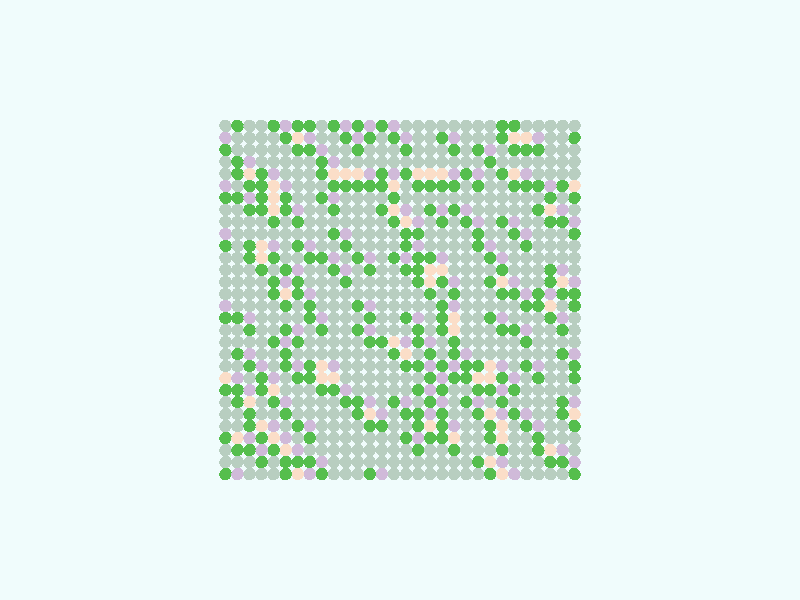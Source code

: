 global_settings {
  assumed_gamma 1
}
light_source {
  <-0.6, 1.6, 3.7>*10000
  rgb 1.3
}
camera {
  location <0,0,100>
  look_at <0,0,0>
}
background {
  color rgb < 0.87, 0.97, 0.97 >
}
sphere {
< -29.0, -29.0, 0 >, 1.0

pigment { color rgb < 0.09139183679452534, 0.5168670729916278, 0.07479081531753162 >
}}
sphere {
< -29.0, -27.0, 0 >, 1.0

pigment { color rgb < 0.6327298064328574, 0.48871215254164924, 0.6959581028523153 >
}}
sphere {
< -29.0, -25.0, 0 >, 1.0

pigment { color rgb < 0.4779024398267646, 0.6193006079204713, 0.5279210099521212 >
}}
sphere {
< -29.0, -23.0, 0 >, 1.0

pigment { color rgb < 0.4779024398267646, 0.6193006079204713, 0.5279210099521212 >
}}
sphere {
< -29.0, -21.0, 0 >, 1.0

pigment { color rgb < 0.09139183679452534, 0.5168670729916278, 0.07479081531753162 >
}}
sphere {
< -29.0, -19.0, 0 >, 1.0

pigment { color rgb < 0.9687986815039938, 0.7306230407818741, 0.5754524591394296 >
}}
sphere {
< -29.0, -17.0, 0 >, 1.0

pigment { color rgb < 0.6327298064328574, 0.48871215254164924, 0.6959581028523153 >
}}
sphere {
< -29.0, -15.0, 0 >, 1.0

pigment { color rgb < 0.4779024398267646, 0.6193006079204713, 0.5279210099521212 >
}}
sphere {
< -29.0, -13.0, 0 >, 1.0

pigment { color rgb < 0.09139183679452534, 0.5168670729916278, 0.07479081531753162 >
}}
sphere {
< -29.0, -11.0, 0 >, 1.0

pigment { color rgb < 0.09139183679452534, 0.5168670729916278, 0.07479081531753162 >
}}
sphere {
< -29.0, -9.0, 0 >, 1.0

pigment { color rgb < 0.6327298064328574, 0.48871215254164924, 0.6959581028523153 >
}}
sphere {
< -29.0, -7.0, 0 >, 1.0

pigment { color rgb < 0.4779024398267646, 0.6193006079204713, 0.5279210099521212 >
}}
sphere {
< -29.0, -5.0, 0 >, 1.0

pigment { color rgb < 0.4779024398267646, 0.6193006079204713, 0.5279210099521212 >
}}
sphere {
< -29.0, -3.0, 0 >, 1.0

pigment { color rgb < 0.4779024398267646, 0.6193006079204713, 0.5279210099521212 >
}}
sphere {
< -29.0, -1.0, 0 >, 1.0

pigment { color rgb < 0.09139183679452534, 0.5168670729916278, 0.07479081531753162 >
}}
sphere {
< -29.0, 1.0, 0 >, 1.0

pigment { color rgb < 0.09139183679452534, 0.5168670729916278, 0.07479081531753162 >
}}
sphere {
< -29.0, 3.0, 0 >, 1.0

pigment { color rgb < 0.6327298064328574, 0.48871215254164924, 0.6959581028523153 >
}}
sphere {
< -29.0, 5.0, 0 >, 1.0

pigment { color rgb < 0.4779024398267646, 0.6193006079204713, 0.5279210099521212 >
}}
sphere {
< -29.0, 7.0, 0 >, 1.0

pigment { color rgb < 0.4779024398267646, 0.6193006079204713, 0.5279210099521212 >
}}
sphere {
< -29.0, 9.0, 0 >, 1.0

pigment { color rgb < 0.4779024398267646, 0.6193006079204713, 0.5279210099521212 >
}}
sphere {
< -29.0, 11.0, 0 >, 1.0

pigment { color rgb < 0.09139183679452534, 0.5168670729916278, 0.07479081531753162 >
}}
sphere {
< -29.0, 13.0, 0 >, 1.0

pigment { color rgb < 0.6327298064328574, 0.48871215254164924, 0.6959581028523153 >
}}
sphere {
< -29.0, 15.0, 0 >, 1.0

pigment { color rgb < 0.4779024398267646, 0.6193006079204713, 0.5279210099521212 >
}}
sphere {
< -29.0, 17.0, 0 >, 1.0

pigment { color rgb < 0.09139183679452534, 0.5168670729916278, 0.07479081531753162 >
}}
sphere {
< -29.0, 19.0, 0 >, 1.0

pigment { color rgb < 0.9687986815039938, 0.7306230407818741, 0.5754524591394296 >
}}
sphere {
< -29.0, 21.0, 0 >, 1.0

pigment { color rgb < 0.4779024398267646, 0.6193006079204713, 0.5279210099521212 >
}}
sphere {
< -29.0, 23.0, 0 >, 1.0

pigment { color rgb < 0.4779024398267646, 0.6193006079204713, 0.5279210099521212 >
}}
sphere {
< -29.0, 25.0, 0 >, 1.0

pigment { color rgb < 0.4779024398267646, 0.6193006079204713, 0.5279210099521212 >
}}
sphere {
< -29.0, 27.0, 0 >, 1.0

pigment { color rgb < 0.09139183679452534, 0.5168670729916278, 0.07479081531753162 >
}}
sphere {
< -29.0, 29.0, 0 >, 1.0

pigment { color rgb < 0.4779024398267646, 0.6193006079204713, 0.5279210099521212 >
}}
sphere {
< -27.0, -29.0, 0 >, 1.0

pigment { color rgb < 0.4779024398267646, 0.6193006079204713, 0.5279210099521212 >
}}
sphere {
< -27.0, -27.0, 0 >, 1.0

pigment { color rgb < 0.09139183679452534, 0.5168670729916278, 0.07479081531753162 >
}}
sphere {
< -27.0, -25.0, 0 >, 1.0

pigment { color rgb < 0.6327298064328574, 0.48871215254164924, 0.6959581028523153 >
}}
sphere {
< -27.0, -23.0, 0 >, 1.0

pigment { color rgb < 0.4779024398267646, 0.6193006079204713, 0.5279210099521212 >
}}
sphere {
< -27.0, -21.0, 0 >, 1.0

pigment { color rgb < 0.4779024398267646, 0.6193006079204713, 0.5279210099521212 >
}}
sphere {
< -27.0, -19.0, 0 >, 1.0

pigment { color rgb < 0.09139183679452534, 0.5168670729916278, 0.07479081531753162 >
}}
sphere {
< -27.0, -17.0, 0 >, 1.0

pigment { color rgb < 0.09139183679452534, 0.5168670729916278, 0.07479081531753162 >
}}
sphere {
< -27.0, -15.0, 0 >, 1.0

pigment { color rgb < 0.4779024398267646, 0.6193006079204713, 0.5279210099521212 >
}}
sphere {
< -27.0, -13.0, 0 >, 1.0

pigment { color rgb < 0.4779024398267646, 0.6193006079204713, 0.5279210099521212 >
}}
sphere {
< -27.0, -11.0, 0 >, 1.0

pigment { color rgb < 0.4779024398267646, 0.6193006079204713, 0.5279210099521212 >
}}
sphere {
< -27.0, -9.0, 0 >, 1.0

pigment { color rgb < 0.09139183679452534, 0.5168670729916278, 0.07479081531753162 >
}}
sphere {
< -27.0, -7.0, 0 >, 1.0

pigment { color rgb < 0.4779024398267646, 0.6193006079204713, 0.5279210099521212 >
}}
sphere {
< -27.0, -5.0, 0 >, 1.0

pigment { color rgb < 0.09139183679452534, 0.5168670729916278, 0.07479081531753162 >
}}
sphere {
< -27.0, -3.0, 0 >, 1.0

pigment { color rgb < 0.6327298064328574, 0.48871215254164924, 0.6959581028523153 >
}}
sphere {
< -27.0, -1.0, 0 >, 1.0

pigment { color rgb < 0.4779024398267646, 0.6193006079204713, 0.5279210099521212 >
}}
sphere {
< -27.0, 1.0, 0 >, 1.0

pigment { color rgb < 0.09139183679452534, 0.5168670729916278, 0.07479081531753162 >
}}
sphere {
< -27.0, 3.0, 0 >, 1.0

pigment { color rgb < 0.9687986815039938, 0.7306230407818741, 0.5754524591394296 >
}}
sphere {
< -27.0, 5.0, 0 >, 1.0

pigment { color rgb < 0.6327298064328574, 0.48871215254164924, 0.6959581028523153 >
}}
sphere {
< -27.0, 7.0, 0 >, 1.0

pigment { color rgb < 0.4779024398267646, 0.6193006079204713, 0.5279210099521212 >
}}
sphere {
< -27.0, 9.0, 0 >, 1.0

pigment { color rgb < 0.4779024398267646, 0.6193006079204713, 0.5279210099521212 >
}}
sphere {
< -27.0, 11.0, 0 >, 1.0

pigment { color rgb < 0.4779024398267646, 0.6193006079204713, 0.5279210099521212 >
}}
sphere {
< -27.0, 13.0, 0 >, 1.0

pigment { color rgb < 0.09139183679452534, 0.5168670729916278, 0.07479081531753162 >
}}
sphere {
< -27.0, 15.0, 0 >, 1.0

pigment { color rgb < 0.6327298064328574, 0.48871215254164924, 0.6959581028523153 >
}}
sphere {
< -27.0, 17.0, 0 >, 1.0

pigment { color rgb < 0.4779024398267646, 0.6193006079204713, 0.5279210099521212 >
}}
sphere {
< -27.0, 19.0, 0 >, 1.0

pigment { color rgb < 0.09139183679452534, 0.5168670729916278, 0.07479081531753162 >
}}
sphere {
< -27.0, 21.0, 0 >, 1.0

pigment { color rgb < 0.4779024398267646, 0.6193006079204713, 0.5279210099521212 >
}}
sphere {
< -27.0, 23.0, 0 >, 1.0

pigment { color rgb < 0.4779024398267646, 0.6193006079204713, 0.5279210099521212 >
}}
sphere {
< -27.0, 25.0, 0 >, 1.0

pigment { color rgb < 0.4779024398267646, 0.6193006079204713, 0.5279210099521212 >
}}
sphere {
< -27.0, 27.0, 0 >, 1.0

pigment { color rgb < 0.4779024398267646, 0.6193006079204713, 0.5279210099521212 >
}}
sphere {
< -27.0, 29.0, 0 >, 1.0

pigment { color rgb < 0.4779024398267646, 0.6193006079204713, 0.5279210099521212 >
}}
sphere {
< -25.0, -29.0, 0 >, 1.0

pigment { color rgb < 0.4779024398267646, 0.6193006079204713, 0.5279210099521212 >
}}
sphere {
< -25.0, -27.0, 0 >, 1.0

pigment { color rgb < 0.09139183679452534, 0.5168670729916278, 0.07479081531753162 >
}}
sphere {
< -25.0, -25.0, 0 >, 1.0

pigment { color rgb < 0.9687986815039938, 0.7306230407818741, 0.5754524591394296 >
}}
sphere {
< -25.0, -23.0, 0 >, 1.0

pigment { color rgb < 0.4779024398267646, 0.6193006079204713, 0.5279210099521212 >
}}
sphere {
< -25.0, -21.0, 0 >, 1.0

pigment { color rgb < 0.4779024398267646, 0.6193006079204713, 0.5279210099521212 >
}}
sphere {
< -25.0, -19.0, 0 >, 1.0

pigment { color rgb < 0.4779024398267646, 0.6193006079204713, 0.5279210099521212 >
}}
sphere {
< -25.0, -17.0, 0 >, 1.0

pigment { color rgb < 0.4779024398267646, 0.6193006079204713, 0.5279210099521212 >
}}
sphere {
< -25.0, -15.0, 0 >, 1.0

pigment { color rgb < 0.4779024398267646, 0.6193006079204713, 0.5279210099521212 >
}}
sphere {
< -25.0, -13.0, 0 >, 1.0

pigment { color rgb < 0.4779024398267646, 0.6193006079204713, 0.5279210099521212 >
}}
sphere {
< -25.0, -11.0, 0 >, 1.0

pigment { color rgb < 0.4779024398267646, 0.6193006079204713, 0.5279210099521212 >
}}
sphere {
< -25.0, -9.0, 0 >, 1.0

pigment { color rgb < 0.4779024398267646, 0.6193006079204713, 0.5279210099521212 >
}}
sphere {
< -25.0, -7.0, 0 >, 1.0

pigment { color rgb < 0.4779024398267646, 0.6193006079204713, 0.5279210099521212 >
}}
sphere {
< -25.0, -5.0, 0 >, 1.0

pigment { color rgb < 0.4779024398267646, 0.6193006079204713, 0.5279210099521212 >
}}
sphere {
< -25.0, -3.0, 0 >, 1.0

pigment { color rgb < 0.09139183679452534, 0.5168670729916278, 0.07479081531753162 >
}}
sphere {
< -25.0, -1.0, 0 >, 1.0

pigment { color rgb < 0.9687986815039938, 0.7306230407818741, 0.5754524591394296 >
}}
sphere {
< -25.0, 1.0, 0 >, 1.0

pigment { color rgb < 0.6327298064328574, 0.48871215254164924, 0.6959581028523153 >
}}
sphere {
< -25.0, 3.0, 0 >, 1.0

pigment { color rgb < 0.09139183679452534, 0.5168670729916278, 0.07479081531753162 >
}}
sphere {
< -25.0, 5.0, 0 >, 1.0

pigment { color rgb < 0.09139183679452534, 0.5168670729916278, 0.07479081531753162 >
}}
sphere {
< -25.0, 7.0, 0 >, 1.0

pigment { color rgb < 0.4779024398267646, 0.6193006079204713, 0.5279210099521212 >
}}
sphere {
< -25.0, 9.0, 0 >, 1.0

pigment { color rgb < 0.4779024398267646, 0.6193006079204713, 0.5279210099521212 >
}}
sphere {
< -25.0, 11.0, 0 >, 1.0

pigment { color rgb < 0.4779024398267646, 0.6193006079204713, 0.5279210099521212 >
}}
sphere {
< -25.0, 13.0, 0 >, 1.0

pigment { color rgb < 0.09139183679452534, 0.5168670729916278, 0.07479081531753162 >
}}
sphere {
< -25.0, 15.0, 0 >, 1.0

pigment { color rgb < 0.9687986815039938, 0.7306230407818741, 0.5754524591394296 >
}}
sphere {
< -25.0, 17.0, 0 >, 1.0

pigment { color rgb < 0.09139183679452534, 0.5168670729916278, 0.07479081531753162 >
}}
sphere {
< -25.0, 19.0, 0 >, 1.0

pigment { color rgb < 0.6327298064328574, 0.48871215254164924, 0.6959581028523153 >
}}
sphere {
< -25.0, 21.0, 0 >, 1.0

pigment { color rgb < 0.4779024398267646, 0.6193006079204713, 0.5279210099521212 >
}}
sphere {
< -25.0, 23.0, 0 >, 1.0

pigment { color rgb < 0.4779024398267646, 0.6193006079204713, 0.5279210099521212 >
}}
sphere {
< -25.0, 25.0, 0 >, 1.0

pigment { color rgb < 0.4779024398267646, 0.6193006079204713, 0.5279210099521212 >
}}
sphere {
< -25.0, 27.0, 0 >, 1.0

pigment { color rgb < 0.4779024398267646, 0.6193006079204713, 0.5279210099521212 >
}}
sphere {
< -25.0, 29.0, 0 >, 1.0

pigment { color rgb < 0.4779024398267646, 0.6193006079204713, 0.5279210099521212 >
}}
sphere {
< -23.0, -29.0, 0 >, 1.0

pigment { color rgb < 0.4779024398267646, 0.6193006079204713, 0.5279210099521212 >
}}
sphere {
< -23.0, -27.0, 0 >, 1.0

pigment { color rgb < 0.4779024398267646, 0.6193006079204713, 0.5279210099521212 >
}}
sphere {
< -23.0, -25.0, 0 >, 1.0

pigment { color rgb < 0.09139183679452534, 0.5168670729916278, 0.07479081531753162 >
}}
sphere {
< -23.0, -23.0, 0 >, 1.0

pigment { color rgb < 0.09139183679452534, 0.5168670729916278, 0.07479081531753162 >
}}
sphere {
< -23.0, -21.0, 0 >, 1.0

pigment { color rgb < 0.6327298064328574, 0.48871215254164924, 0.6959581028523153 >
}}
sphere {
< -23.0, -19.0, 0 >, 1.0

pigment { color rgb < 0.4779024398267646, 0.6193006079204713, 0.5279210099521212 >
}}
sphere {
< -23.0, -17.0, 0 >, 1.0

pigment { color rgb < 0.4779024398267646, 0.6193006079204713, 0.5279210099521212 >
}}
sphere {
< -23.0, -15.0, 0 >, 1.0

pigment { color rgb < 0.4779024398267646, 0.6193006079204713, 0.5279210099521212 >
}}
sphere {
< -23.0, -13.0, 0 >, 1.0

pigment { color rgb < 0.09139183679452534, 0.5168670729916278, 0.07479081531753162 >
}}
sphere {
< -23.0, -11.0, 0 >, 1.0

pigment { color rgb < 0.6327298064328574, 0.48871215254164924, 0.6959581028523153 >
}}
sphere {
< -23.0, -9.0, 0 >, 1.0

pigment { color rgb < 0.4779024398267646, 0.6193006079204713, 0.5279210099521212 >
}}
sphere {
< -23.0, -7.0, 0 >, 1.0

pigment { color rgb < 0.4779024398267646, 0.6193006079204713, 0.5279210099521212 >
}}
sphere {
< -23.0, -5.0, 0 >, 1.0

pigment { color rgb < 0.4779024398267646, 0.6193006079204713, 0.5279210099521212 >
}}
sphere {
< -23.0, -3.0, 0 >, 1.0

pigment { color rgb < 0.4779024398267646, 0.6193006079204713, 0.5279210099521212 >
}}
sphere {
< -23.0, -1.0, 0 >, 1.0

pigment { color rgb < 0.09139183679452534, 0.5168670729916278, 0.07479081531753162 >
}}
sphere {
< -23.0, 1.0, 0 >, 1.0

pigment { color rgb < 0.09139183679452534, 0.5168670729916278, 0.07479081531753162 >
}}
sphere {
< -23.0, 3.0, 0 >, 1.0

pigment { color rgb < 0.4779024398267646, 0.6193006079204713, 0.5279210099521212 >
}}
sphere {
< -23.0, 5.0, 0 >, 1.0

pigment { color rgb < 0.4779024398267646, 0.6193006079204713, 0.5279210099521212 >
}}
sphere {
< -23.0, 7.0, 0 >, 1.0

pigment { color rgb < 0.4779024398267646, 0.6193006079204713, 0.5279210099521212 >
}}
sphere {
< -23.0, 9.0, 0 >, 1.0

pigment { color rgb < 0.4779024398267646, 0.6193006079204713, 0.5279210099521212 >
}}
sphere {
< -23.0, 11.0, 0 >, 1.0

pigment { color rgb < 0.4779024398267646, 0.6193006079204713, 0.5279210099521212 >
}}
sphere {
< -23.0, 13.0, 0 >, 1.0

pigment { color rgb < 0.4779024398267646, 0.6193006079204713, 0.5279210099521212 >
}}
sphere {
< -23.0, 15.0, 0 >, 1.0

pigment { color rgb < 0.09139183679452534, 0.5168670729916278, 0.07479081531753162 >
}}
sphere {
< -23.0, 17.0, 0 >, 1.0

pigment { color rgb < 0.4779024398267646, 0.6193006079204713, 0.5279210099521212 >
}}
sphere {
< -23.0, 19.0, 0 >, 1.0

pigment { color rgb < 0.09139183679452534, 0.5168670729916278, 0.07479081531753162 >
}}
sphere {
< -23.0, 21.0, 0 >, 1.0

pigment { color rgb < 0.4779024398267646, 0.6193006079204713, 0.5279210099521212 >
}}
sphere {
< -23.0, 23.0, 0 >, 1.0

pigment { color rgb < 0.4779024398267646, 0.6193006079204713, 0.5279210099521212 >
}}
sphere {
< -23.0, 25.0, 0 >, 1.0

pigment { color rgb < 0.09139183679452534, 0.5168670729916278, 0.07479081531753162 >
}}
sphere {
< -23.0, 27.0, 0 >, 1.0

pigment { color rgb < 0.6327298064328574, 0.48871215254164924, 0.6959581028523153 >
}}
sphere {
< -23.0, 29.0, 0 >, 1.0

pigment { color rgb < 0.4779024398267646, 0.6193006079204713, 0.5279210099521212 >
}}
sphere {
< -21.0, -29.0, 0 >, 1.0

pigment { color rgb < 0.4779024398267646, 0.6193006079204713, 0.5279210099521212 >
}}
sphere {
< -21.0, -27.0, 0 >, 1.0

pigment { color rgb < 0.4779024398267646, 0.6193006079204713, 0.5279210099521212 >
}}
sphere {
< -21.0, -25.0, 0 >, 1.0

pigment { color rgb < 0.4779024398267646, 0.6193006079204713, 0.5279210099521212 >
}}
sphere {
< -21.0, -23.0, 0 >, 1.0

pigment { color rgb < 0.4779024398267646, 0.6193006079204713, 0.5279210099521212 >
}}
sphere {
< -21.0, -21.0, 0 >, 1.0

pigment { color rgb < 0.09139183679452534, 0.5168670729916278, 0.07479081531753162 >
}}
sphere {
< -21.0, -19.0, 0 >, 1.0

pigment { color rgb < 0.6327298064328574, 0.48871215254164924, 0.6959581028523153 >
}}
sphere {
< -21.0, -17.0, 0 >, 1.0

pigment { color rgb < 0.4779024398267646, 0.6193006079204713, 0.5279210099521212 >
}}
sphere {
< -21.0, -15.0, 0 >, 1.0

pigment { color rgb < 0.4779024398267646, 0.6193006079204713, 0.5279210099521212 >
}}
sphere {
< -21.0, -13.0, 0 >, 1.0

pigment { color rgb < 0.4779024398267646, 0.6193006079204713, 0.5279210099521212 >
}}
sphere {
< -21.0, -11.0, 0 >, 1.0

pigment { color rgb < 0.09139183679452534, 0.5168670729916278, 0.07479081531753162 >
}}
sphere {
< -21.0, -9.0, 0 >, 1.0

pigment { color rgb < 0.4779024398267646, 0.6193006079204713, 0.5279210099521212 >
}}
sphere {
< -21.0, -7.0, 0 >, 1.0

pigment { color rgb < 0.09139183679452534, 0.5168670729916278, 0.07479081531753162 >
}}
sphere {
< -21.0, -5.0, 0 >, 1.0

pigment { color rgb < 0.6327298064328574, 0.48871215254164924, 0.6959581028523153 >
}}
sphere {
< -21.0, -3.0, 0 >, 1.0

pigment { color rgb < 0.4779024398267646, 0.6193006079204713, 0.5279210099521212 >
}}
sphere {
< -21.0, -1.0, 0 >, 1.0

pigment { color rgb < 0.09139183679452534, 0.5168670729916278, 0.07479081531753162 >
}}
sphere {
< -21.0, 1.0, 0 >, 1.0

pigment { color rgb < 0.6327298064328574, 0.48871215254164924, 0.6959581028523153 >
}}
sphere {
< -21.0, 3.0, 0 >, 1.0

pigment { color rgb < 0.4779024398267646, 0.6193006079204713, 0.5279210099521212 >
}}
sphere {
< -21.0, 5.0, 0 >, 1.0

pigment { color rgb < 0.4779024398267646, 0.6193006079204713, 0.5279210099521212 >
}}
sphere {
< -21.0, 7.0, 0 >, 1.0

pigment { color rgb < 0.4779024398267646, 0.6193006079204713, 0.5279210099521212 >
}}
sphere {
< -21.0, 9.0, 0 >, 1.0

pigment { color rgb < 0.09139183679452534, 0.5168670729916278, 0.07479081531753162 >
}}
sphere {
< -21.0, 11.0, 0 >, 1.0

pigment { color rgb < 0.6327298064328574, 0.48871215254164924, 0.6959581028523153 >
}}
sphere {
< -21.0, 13.0, 0 >, 1.0

pigment { color rgb < 0.4779024398267646, 0.6193006079204713, 0.5279210099521212 >
}}
sphere {
< -21.0, 15.0, 0 >, 1.0

pigment { color rgb < 0.4779024398267646, 0.6193006079204713, 0.5279210099521212 >
}}
sphere {
< -21.0, 17.0, 0 >, 1.0

pigment { color rgb < 0.4779024398267646, 0.6193006079204713, 0.5279210099521212 >
}}
sphere {
< -21.0, 19.0, 0 >, 1.0

pigment { color rgb < 0.09139183679452534, 0.5168670729916278, 0.07479081531753162 >
}}
sphere {
< -21.0, 21.0, 0 >, 1.0

pigment { color rgb < 0.6327298064328574, 0.48871215254164924, 0.6959581028523153 >
}}
sphere {
< -21.0, 23.0, 0 >, 1.0

pigment { color rgb < 0.4779024398267646, 0.6193006079204713, 0.5279210099521212 >
}}
sphere {
< -21.0, 25.0, 0 >, 1.0

pigment { color rgb < 0.09139183679452534, 0.5168670729916278, 0.07479081531753162 >
}}
sphere {
< -21.0, 27.0, 0 >, 1.0

pigment { color rgb < 0.9687986815039938, 0.7306230407818741, 0.5754524591394296 >
}}
sphere {
< -21.0, 29.0, 0 >, 1.0

pigment { color rgb < 0.4779024398267646, 0.6193006079204713, 0.5279210099521212 >
}}
sphere {
< -19.0, -29.0, 0 >, 1.0

pigment { color rgb < 0.6327298064328574, 0.48871215254164924, 0.6959581028523153 >
}}
sphere {
< -19.0, -27.0, 0 >, 1.0

pigment { color rgb < 0.4779024398267646, 0.6193006079204713, 0.5279210099521212 >
}}
sphere {
< -19.0, -25.0, 0 >, 1.0

pigment { color rgb < 0.4779024398267646, 0.6193006079204713, 0.5279210099521212 >
}}
sphere {
< -19.0, -23.0, 0 >, 1.0

pigment { color rgb < 0.4779024398267646, 0.6193006079204713, 0.5279210099521212 >
}}
sphere {
< -19.0, -21.0, 0 >, 1.0

pigment { color rgb < 0.4779024398267646, 0.6193006079204713, 0.5279210099521212 >
}}
sphere {
< -19.0, -19.0, 0 >, 1.0

pigment { color rgb < 0.09139183679452534, 0.5168670729916278, 0.07479081531753162 >
}}
sphere {
< -19.0, -17.0, 0 >, 1.0

pigment { color rgb < 0.4779024398267646, 0.6193006079204713, 0.5279210099521212 >
}}
sphere {
< -19.0, -15.0, 0 >, 1.0

pigment { color rgb < 0.09139183679452534, 0.5168670729916278, 0.07479081531753162 >
}}
sphere {
< -19.0, -13.0, 0 >, 1.0

pigment { color rgb < 0.6327298064328574, 0.48871215254164924, 0.6959581028523153 >
}}
sphere {
< -19.0, -11.0, 0 >, 1.0

pigment { color rgb < 0.4779024398267646, 0.6193006079204713, 0.5279210099521212 >
}}
sphere {
< -19.0, -9.0, 0 >, 1.0

pigment { color rgb < 0.4779024398267646, 0.6193006079204713, 0.5279210099521212 >
}}
sphere {
< -19.0, -7.0, 0 >, 1.0

pigment { color rgb < 0.4779024398267646, 0.6193006079204713, 0.5279210099521212 >
}}
sphere {
< -19.0, -5.0, 0 >, 1.0

pigment { color rgb < 0.09139183679452534, 0.5168670729916278, 0.07479081531753162 >
}}
sphere {
< -19.0, -3.0, 0 >, 1.0

pigment { color rgb < 0.4779024398267646, 0.6193006079204713, 0.5279210099521212 >
}}
sphere {
< -19.0, -1.0, 0 >, 1.0

pigment { color rgb < 0.4779024398267646, 0.6193006079204713, 0.5279210099521212 >
}}
sphere {
< -19.0, 1.0, 0 >, 1.0

pigment { color rgb < 0.09139183679452534, 0.5168670729916278, 0.07479081531753162 >
}}
sphere {
< -19.0, 3.0, 0 >, 1.0

pigment { color rgb < 0.6327298064328574, 0.48871215254164924, 0.6959581028523153 >
}}
sphere {
< -19.0, 5.0, 0 >, 1.0

pigment { color rgb < 0.4779024398267646, 0.6193006079204713, 0.5279210099521212 >
}}
sphere {
< -19.0, 7.0, 0 >, 1.0

pigment { color rgb < 0.4779024398267646, 0.6193006079204713, 0.5279210099521212 >
}}
sphere {
< -19.0, 9.0, 0 >, 1.0

pigment { color rgb < 0.4779024398267646, 0.6193006079204713, 0.5279210099521212 >
}}
sphere {
< -19.0, 11.0, 0 >, 1.0

pigment { color rgb < 0.09139183679452534, 0.5168670729916278, 0.07479081531753162 >
}}
sphere {
< -19.0, 13.0, 0 >, 1.0

pigment { color rgb < 0.6327298064328574, 0.48871215254164924, 0.6959581028523153 >
}}
sphere {
< -19.0, 15.0, 0 >, 1.0

pigment { color rgb < 0.4779024398267646, 0.6193006079204713, 0.5279210099521212 >
}}
sphere {
< -19.0, 17.0, 0 >, 1.0

pigment { color rgb < 0.4779024398267646, 0.6193006079204713, 0.5279210099521212 >
}}
sphere {
< -19.0, 19.0, 0 >, 1.0

pigment { color rgb < 0.09139183679452534, 0.5168670729916278, 0.07479081531753162 >
}}
sphere {
< -19.0, 21.0, 0 >, 1.0

pigment { color rgb < 0.9687986815039938, 0.7306230407818741, 0.5754524591394296 >
}}
sphere {
< -19.0, 23.0, 0 >, 1.0

pigment { color rgb < 0.4779024398267646, 0.6193006079204713, 0.5279210099521212 >
}}
sphere {
< -19.0, 25.0, 0 >, 1.0

pigment { color rgb < 0.09139183679452534, 0.5168670729916278, 0.07479081531753162 >
}}
sphere {
< -19.0, 27.0, 0 >, 1.0

pigment { color rgb < 0.9687986815039938, 0.7306230407818741, 0.5754524591394296 >
}}
sphere {
< -19.0, 29.0, 0 >, 1.0

pigment { color rgb < 0.09139183679452534, 0.5168670729916278, 0.07479081531753162 >
}}
sphere {
< -17.0, -29.0, 0 >, 1.0

pigment { color rgb < 0.9687986815039938, 0.7306230407818741, 0.5754524591394296 >
}}
sphere {
< -17.0, -27.0, 0 >, 1.0

pigment { color rgb < 0.6327298064328574, 0.48871215254164924, 0.6959581028523153 >
}}
sphere {
< -17.0, -25.0, 0 >, 1.0

pigment { color rgb < 0.09139183679452534, 0.5168670729916278, 0.07479081531753162 >
}}
sphere {
< -17.0, -23.0, 0 >, 1.0

pigment { color rgb < 0.9687986815039938, 0.7306230407818741, 0.5754524591394296 >
}}
sphere {
< -17.0, -21.0, 0 >, 1.0

pigment { color rgb < 0.9687986815039938, 0.7306230407818741, 0.5754524591394296 >
}}
sphere {
< -17.0, -19.0, 0 >, 1.0

pigment { color rgb < 0.6327298064328574, 0.48871215254164924, 0.6959581028523153 >
}}
sphere {
< -17.0, -17.0, 0 >, 1.0

pigment { color rgb < 0.09139183679452534, 0.5168670729916278, 0.07479081531753162 >
}}
sphere {
< -17.0, -15.0, 0 >, 1.0

pigment { color rgb < 0.6327298064328574, 0.48871215254164924, 0.6959581028523153 >
}}
sphere {
< -17.0, -13.0, 0 >, 1.0

pigment { color rgb < 0.09139183679452534, 0.5168670729916278, 0.07479081531753162 >
}}
sphere {
< -17.0, -11.0, 0 >, 1.0

pigment { color rgb < 0.6327298064328574, 0.48871215254164924, 0.6959581028523153 >
}}
sphere {
< -17.0, -9.0, 0 >, 1.0

pigment { color rgb < 0.4779024398267646, 0.6193006079204713, 0.5279210099521212 >
}}
sphere {
< -17.0, -7.0, 0 >, 1.0

pigment { color rgb < 0.4779024398267646, 0.6193006079204713, 0.5279210099521212 >
}}
sphere {
< -17.0, -5.0, 0 >, 1.0

pigment { color rgb < 0.09139183679452534, 0.5168670729916278, 0.07479081531753162 >
}}
sphere {
< -17.0, -3.0, 0 >, 1.0

pigment { color rgb < 0.6327298064328574, 0.48871215254164924, 0.6959581028523153 >
}}
sphere {
< -17.0, -1.0, 0 >, 1.0

pigment { color rgb < 0.4779024398267646, 0.6193006079204713, 0.5279210099521212 >
}}
sphere {
< -17.0, 1.0, 0 >, 1.0

pigment { color rgb < 0.09139183679452534, 0.5168670729916278, 0.07479081531753162 >
}}
sphere {
< -17.0, 3.0, 0 >, 1.0

pigment { color rgb < 0.9687986815039938, 0.7306230407818741, 0.5754524591394296 >
}}
sphere {
< -17.0, 5.0, 0 >, 1.0

pigment { color rgb < 0.09139183679452534, 0.5168670729916278, 0.07479081531753162 >
}}
sphere {
< -17.0, 7.0, 0 >, 1.0

pigment { color rgb < 0.6327298064328574, 0.48871215254164924, 0.6959581028523153 >
}}
sphere {
< -17.0, 9.0, 0 >, 1.0

pigment { color rgb < 0.4779024398267646, 0.6193006079204713, 0.5279210099521212 >
}}
sphere {
< -17.0, 11.0, 0 >, 1.0

pigment { color rgb < 0.4779024398267646, 0.6193006079204713, 0.5279210099521212 >
}}
sphere {
< -17.0, 13.0, 0 >, 1.0

pigment { color rgb < 0.09139183679452534, 0.5168670729916278, 0.07479081531753162 >
}}
sphere {
< -17.0, 15.0, 0 >, 1.0

pigment { color rgb < 0.4779024398267646, 0.6193006079204713, 0.5279210099521212 >
}}
sphere {
< -17.0, 17.0, 0 >, 1.0

pigment { color rgb < 0.4779024398267646, 0.6193006079204713, 0.5279210099521212 >
}}
sphere {
< -17.0, 19.0, 0 >, 1.0

pigment { color rgb < 0.4779024398267646, 0.6193006079204713, 0.5279210099521212 >
}}
sphere {
< -17.0, 21.0, 0 >, 1.0

pigment { color rgb < 0.09139183679452534, 0.5168670729916278, 0.07479081531753162 >
}}
sphere {
< -17.0, 23.0, 0 >, 1.0

pigment { color rgb < 0.4779024398267646, 0.6193006079204713, 0.5279210099521212 >
}}
sphere {
< -17.0, 25.0, 0 >, 1.0

pigment { color rgb < 0.4779024398267646, 0.6193006079204713, 0.5279210099521212 >
}}
sphere {
< -17.0, 27.0, 0 >, 1.0

pigment { color rgb < 0.09139183679452534, 0.5168670729916278, 0.07479081531753162 >
}}
sphere {
< -17.0, 29.0, 0 >, 1.0

pigment { color rgb < 0.09139183679452534, 0.5168670729916278, 0.07479081531753162 >
}}
sphere {
< -15.0, -29.0, 0 >, 1.0

pigment { color rgb < 0.09139183679452534, 0.5168670729916278, 0.07479081531753162 >
}}
sphere {
< -15.0, -27.0, 0 >, 1.0

pigment { color rgb < 0.9687986815039938, 0.7306230407818741, 0.5754524591394296 >
}}
sphere {
< -15.0, -25.0, 0 >, 1.0

pigment { color rgb < 0.4779024398267646, 0.6193006079204713, 0.5279210099521212 >
}}
sphere {
< -15.0, -23.0, 0 >, 1.0

pigment { color rgb < 0.09139183679452534, 0.5168670729916278, 0.07479081531753162 >
}}
sphere {
< -15.0, -21.0, 0 >, 1.0

pigment { color rgb < 0.09139183679452534, 0.5168670729916278, 0.07479081531753162 >
}}
sphere {
< -15.0, -19.0, 0 >, 1.0

pigment { color rgb < 0.9687986815039938, 0.7306230407818741, 0.5754524591394296 >
}}
sphere {
< -15.0, -17.0, 0 >, 1.0

pigment { color rgb < 0.4779024398267646, 0.6193006079204713, 0.5279210099521212 >
}}
sphere {
< -15.0, -15.0, 0 >, 1.0

pigment { color rgb < 0.09139183679452534, 0.5168670729916278, 0.07479081531753162 >
}}
sphere {
< -15.0, -13.0, 0 >, 1.0

pigment { color rgb < 0.9687986815039938, 0.7306230407818741, 0.5754524591394296 >
}}
sphere {
< -15.0, -11.0, 0 >, 1.0

pigment { color rgb < 0.9687986815039938, 0.7306230407818741, 0.5754524591394296 >
}}
sphere {
< -15.0, -9.0, 0 >, 1.0

pigment { color rgb < 0.4779024398267646, 0.6193006079204713, 0.5279210099521212 >
}}
sphere {
< -15.0, -7.0, 0 >, 1.0

pigment { color rgb < 0.4779024398267646, 0.6193006079204713, 0.5279210099521212 >
}}
sphere {
< -15.0, -5.0, 0 >, 1.0

pigment { color rgb < 0.4779024398267646, 0.6193006079204713, 0.5279210099521212 >
}}
sphere {
< -15.0, -3.0, 0 >, 1.0

pigment { color rgb < 0.09139183679452534, 0.5168670729916278, 0.07479081531753162 >
}}
sphere {
< -15.0, -1.0, 0 >, 1.0

pigment { color rgb < 0.4779024398267646, 0.6193006079204713, 0.5279210099521212 >
}}
sphere {
< -15.0, 1.0, 0 >, 1.0

pigment { color rgb < 0.4779024398267646, 0.6193006079204713, 0.5279210099521212 >
}}
sphere {
< -15.0, 3.0, 0 >, 1.0

pigment { color rgb < 0.09139183679452534, 0.5168670729916278, 0.07479081531753162 >
}}
sphere {
< -15.0, 5.0, 0 >, 1.0

pigment { color rgb < 0.4779024398267646, 0.6193006079204713, 0.5279210099521212 >
}}
sphere {
< -15.0, 7.0, 0 >, 1.0

pigment { color rgb < 0.09139183679452534, 0.5168670729916278, 0.07479081531753162 >
}}
sphere {
< -15.0, 9.0, 0 >, 1.0

pigment { color rgb < 0.6327298064328574, 0.48871215254164924, 0.6959581028523153 >
}}
sphere {
< -15.0, 11.0, 0 >, 1.0

pigment { color rgb < 0.4779024398267646, 0.6193006079204713, 0.5279210099521212 >
}}
sphere {
< -15.0, 13.0, 0 >, 1.0

pigment { color rgb < 0.4779024398267646, 0.6193006079204713, 0.5279210099521212 >
}}
sphere {
< -15.0, 15.0, 0 >, 1.0

pigment { color rgb < 0.4779024398267646, 0.6193006079204713, 0.5279210099521212 >
}}
sphere {
< -15.0, 17.0, 0 >, 1.0

pigment { color rgb < 0.4779024398267646, 0.6193006079204713, 0.5279210099521212 >
}}
sphere {
< -15.0, 19.0, 0 >, 1.0

pigment { color rgb < 0.4779024398267646, 0.6193006079204713, 0.5279210099521212 >
}}
sphere {
< -15.0, 21.0, 0 >, 1.0

pigment { color rgb < 0.4779024398267646, 0.6193006079204713, 0.5279210099521212 >
}}
sphere {
< -15.0, 23.0, 0 >, 1.0

pigment { color rgb < 0.09139183679452534, 0.5168670729916278, 0.07479081531753162 >
}}
sphere {
< -15.0, 25.0, 0 >, 1.0

pigment { color rgb < 0.6327298064328574, 0.48871215254164924, 0.6959581028523153 >
}}
sphere {
< -15.0, 27.0, 0 >, 1.0

pigment { color rgb < 0.4779024398267646, 0.6193006079204713, 0.5279210099521212 >
}}
sphere {
< -15.0, 29.0, 0 >, 1.0

pigment { color rgb < 0.4779024398267646, 0.6193006079204713, 0.5279210099521212 >
}}
sphere {
< -13.0, -29.0, 0 >, 1.0

pigment { color rgb < 0.4779024398267646, 0.6193006079204713, 0.5279210099521212 >
}}
sphere {
< -13.0, -27.0, 0 >, 1.0

pigment { color rgb < 0.09139183679452534, 0.5168670729916278, 0.07479081531753162 >
}}
sphere {
< -13.0, -25.0, 0 >, 1.0

pigment { color rgb < 0.4779024398267646, 0.6193006079204713, 0.5279210099521212 >
}}
sphere {
< -13.0, -23.0, 0 >, 1.0

pigment { color rgb < 0.4779024398267646, 0.6193006079204713, 0.5279210099521212 >
}}
sphere {
< -13.0, -21.0, 0 >, 1.0

pigment { color rgb < 0.4779024398267646, 0.6193006079204713, 0.5279210099521212 >
}}
sphere {
< -13.0, -19.0, 0 >, 1.0

pigment { color rgb < 0.09139183679452534, 0.5168670729916278, 0.07479081531753162 >
}}
sphere {
< -13.0, -17.0, 0 >, 1.0

pigment { color rgb < 0.6327298064328574, 0.48871215254164924, 0.6959581028523153 >
}}
sphere {
< -13.0, -15.0, 0 >, 1.0

pigment { color rgb < 0.09139183679452534, 0.5168670729916278, 0.07479081531753162 >
}}
sphere {
< -13.0, -13.0, 0 >, 1.0

pigment { color rgb < 0.9687986815039938, 0.7306230407818741, 0.5754524591394296 >
}}
sphere {
< -13.0, -11.0, 0 >, 1.0

pigment { color rgb < 0.09139183679452534, 0.5168670729916278, 0.07479081531753162 >
}}
sphere {
< -13.0, -9.0, 0 >, 1.0

pigment { color rgb < 0.4779024398267646, 0.6193006079204713, 0.5279210099521212 >
}}
sphere {
< -13.0, -7.0, 0 >, 1.0

pigment { color rgb < 0.4779024398267646, 0.6193006079204713, 0.5279210099521212 >
}}
sphere {
< -13.0, -5.0, 0 >, 1.0

pigment { color rgb < 0.4779024398267646, 0.6193006079204713, 0.5279210099521212 >
}}
sphere {
< -13.0, -3.0, 0 >, 1.0

pigment { color rgb < 0.4779024398267646, 0.6193006079204713, 0.5279210099521212 >
}}
sphere {
< -13.0, -1.0, 0 >, 1.0

pigment { color rgb < 0.4779024398267646, 0.6193006079204713, 0.5279210099521212 >
}}
sphere {
< -13.0, 1.0, 0 >, 1.0

pigment { color rgb < 0.4779024398267646, 0.6193006079204713, 0.5279210099521212 >
}}
sphere {
< -13.0, 3.0, 0 >, 1.0

pigment { color rgb < 0.4779024398267646, 0.6193006079204713, 0.5279210099521212 >
}}
sphere {
< -13.0, 5.0, 0 >, 1.0

pigment { color rgb < 0.4779024398267646, 0.6193006079204713, 0.5279210099521212 >
}}
sphere {
< -13.0, 7.0, 0 >, 1.0

pigment { color rgb < 0.4779024398267646, 0.6193006079204713, 0.5279210099521212 >
}}
sphere {
< -13.0, 9.0, 0 >, 1.0

pigment { color rgb < 0.09139183679452534, 0.5168670729916278, 0.07479081531753162 >
}}
sphere {
< -13.0, 11.0, 0 >, 1.0

pigment { color rgb < 0.09139183679452534, 0.5168670729916278, 0.07479081531753162 >
}}
sphere {
< -13.0, 13.0, 0 >, 1.0

pigment { color rgb < 0.6327298064328574, 0.48871215254164924, 0.6959581028523153 >
}}
sphere {
< -13.0, 15.0, 0 >, 1.0

pigment { color rgb < 0.4779024398267646, 0.6193006079204713, 0.5279210099521212 >
}}
sphere {
< -13.0, 17.0, 0 >, 1.0

pigment { color rgb < 0.4779024398267646, 0.6193006079204713, 0.5279210099521212 >
}}
sphere {
< -13.0, 19.0, 0 >, 1.0

pigment { color rgb < 0.09139183679452534, 0.5168670729916278, 0.07479081531753162 >
}}
sphere {
< -13.0, 21.0, 0 >, 1.0

pigment { color rgb < 0.6327298064328574, 0.48871215254164924, 0.6959581028523153 >
}}
sphere {
< -13.0, 23.0, 0 >, 1.0

pigment { color rgb < 0.4779024398267646, 0.6193006079204713, 0.5279210099521212 >
}}
sphere {
< -13.0, 25.0, 0 >, 1.0

pigment { color rgb < 0.09139183679452534, 0.5168670729916278, 0.07479081531753162 >
}}
sphere {
< -13.0, 27.0, 0 >, 1.0

pigment { color rgb < 0.4779024398267646, 0.6193006079204713, 0.5279210099521212 >
}}
sphere {
< -13.0, 29.0, 0 >, 1.0

pigment { color rgb < 0.4779024398267646, 0.6193006079204713, 0.5279210099521212 >
}}
sphere {
< -11.0, -29.0, 0 >, 1.0

pigment { color rgb < 0.4779024398267646, 0.6193006079204713, 0.5279210099521212 >
}}
sphere {
< -11.0, -27.0, 0 >, 1.0

pigment { color rgb < 0.4779024398267646, 0.6193006079204713, 0.5279210099521212 >
}}
sphere {
< -11.0, -25.0, 0 >, 1.0

pigment { color rgb < 0.4779024398267646, 0.6193006079204713, 0.5279210099521212 >
}}
sphere {
< -11.0, -23.0, 0 >, 1.0

pigment { color rgb < 0.4779024398267646, 0.6193006079204713, 0.5279210099521212 >
}}
sphere {
< -11.0, -21.0, 0 >, 1.0

pigment { color rgb < 0.4779024398267646, 0.6193006079204713, 0.5279210099521212 >
}}
sphere {
< -11.0, -19.0, 0 >, 1.0

pigment { color rgb < 0.4779024398267646, 0.6193006079204713, 0.5279210099521212 >
}}
sphere {
< -11.0, -17.0, 0 >, 1.0

pigment { color rgb < 0.09139183679452534, 0.5168670729916278, 0.07479081531753162 >
}}
sphere {
< -11.0, -15.0, 0 >, 1.0

pigment { color rgb < 0.4779024398267646, 0.6193006079204713, 0.5279210099521212 >
}}
sphere {
< -11.0, -13.0, 0 >, 1.0

pigment { color rgb < 0.09139183679452534, 0.5168670729916278, 0.07479081531753162 >
}}
sphere {
< -11.0, -11.0, 0 >, 1.0

pigment { color rgb < 0.09139183679452534, 0.5168670729916278, 0.07479081531753162 >
}}
sphere {
< -11.0, -9.0, 0 >, 1.0

pigment { color rgb < 0.6327298064328574, 0.48871215254164924, 0.6959581028523153 >
}}
sphere {
< -11.0, -7.0, 0 >, 1.0

pigment { color rgb < 0.4779024398267646, 0.6193006079204713, 0.5279210099521212 >
}}
sphere {
< -11.0, -5.0, 0 >, 1.0

pigment { color rgb < 0.4779024398267646, 0.6193006079204713, 0.5279210099521212 >
}}
sphere {
< -11.0, -3.0, 0 >, 1.0

pigment { color rgb < 0.4779024398267646, 0.6193006079204713, 0.5279210099521212 >
}}
sphere {
< -11.0, -1.0, 0 >, 1.0

pigment { color rgb < 0.4779024398267646, 0.6193006079204713, 0.5279210099521212 >
}}
sphere {
< -11.0, 1.0, 0 >, 1.0

pigment { color rgb < 0.4779024398267646, 0.6193006079204713, 0.5279210099521212 >
}}
sphere {
< -11.0, 3.0, 0 >, 1.0

pigment { color rgb < 0.4779024398267646, 0.6193006079204713, 0.5279210099521212 >
}}
sphere {
< -11.0, 5.0, 0 >, 1.0

pigment { color rgb < 0.4779024398267646, 0.6193006079204713, 0.5279210099521212 >
}}
sphere {
< -11.0, 7.0, 0 >, 1.0

pigment { color rgb < 0.4779024398267646, 0.6193006079204713, 0.5279210099521212 >
}}
sphere {
< -11.0, 9.0, 0 >, 1.0

pigment { color rgb < 0.4779024398267646, 0.6193006079204713, 0.5279210099521212 >
}}
sphere {
< -11.0, 11.0, 0 >, 1.0

pigment { color rgb < 0.4779024398267646, 0.6193006079204713, 0.5279210099521212 >
}}
sphere {
< -11.0, 13.0, 0 >, 1.0

pigment { color rgb < 0.09139183679452534, 0.5168670729916278, 0.07479081531753162 >
}}
sphere {
< -11.0, 15.0, 0 >, 1.0

pigment { color rgb < 0.6327298064328574, 0.48871215254164924, 0.6959581028523153 >
}}
sphere {
< -11.0, 17.0, 0 >, 1.0

pigment { color rgb < 0.4779024398267646, 0.6193006079204713, 0.5279210099521212 >
}}
sphere {
< -11.0, 19.0, 0 >, 1.0

pigment { color rgb < 0.4779024398267646, 0.6193006079204713, 0.5279210099521212 >
}}
sphere {
< -11.0, 21.0, 0 >, 1.0

pigment { color rgb < 0.09139183679452534, 0.5168670729916278, 0.07479081531753162 >
}}
sphere {
< -11.0, 23.0, 0 >, 1.0

pigment { color rgb < 0.4779024398267646, 0.6193006079204713, 0.5279210099521212 >
}}
sphere {
< -11.0, 25.0, 0 >, 1.0

pigment { color rgb < 0.4779024398267646, 0.6193006079204713, 0.5279210099521212 >
}}
sphere {
< -11.0, 27.0, 0 >, 1.0

pigment { color rgb < 0.4779024398267646, 0.6193006079204713, 0.5279210099521212 >
}}
sphere {
< -11.0, 29.0, 0 >, 1.0

pigment { color rgb < 0.4779024398267646, 0.6193006079204713, 0.5279210099521212 >
}}
sphere {
< -9.0, -29.0, 0 >, 1.0

pigment { color rgb < 0.4779024398267646, 0.6193006079204713, 0.5279210099521212 >
}}
sphere {
< -9.0, -27.0, 0 >, 1.0

pigment { color rgb < 0.4779024398267646, 0.6193006079204713, 0.5279210099521212 >
}}
sphere {
< -9.0, -25.0, 0 >, 1.0

pigment { color rgb < 0.09139183679452534, 0.5168670729916278, 0.07479081531753162 >
}}
sphere {
< -9.0, -23.0, 0 >, 1.0

pigment { color rgb < 0.9687986815039938, 0.7306230407818741, 0.5754524591394296 >
}}
sphere {
< -9.0, -21.0, 0 >, 1.0

pigment { color rgb < 0.6327298064328574, 0.48871215254164924, 0.6959581028523153 >
}}
sphere {
< -9.0, -19.0, 0 >, 1.0

pigment { color rgb < 0.4779024398267646, 0.6193006079204713, 0.5279210099521212 >
}}
sphere {
< -9.0, -17.0, 0 >, 1.0

pigment { color rgb < 0.4779024398267646, 0.6193006079204713, 0.5279210099521212 >
}}
sphere {
< -9.0, -15.0, 0 >, 1.0

pigment { color rgb < 0.4779024398267646, 0.6193006079204713, 0.5279210099521212 >
}}
sphere {
< -9.0, -13.0, 0 >, 1.0

pigment { color rgb < 0.09139183679452534, 0.5168670729916278, 0.07479081531753162 >
}}
sphere {
< -9.0, -11.0, 0 >, 1.0

pigment { color rgb < 0.6327298064328574, 0.48871215254164924, 0.6959581028523153 >
}}
sphere {
< -9.0, -9.0, 0 >, 1.0

pigment { color rgb < 0.09139183679452534, 0.5168670729916278, 0.07479081531753162 >
}}
sphere {
< -9.0, -7.0, 0 >, 1.0

pigment { color rgb < 0.09139183679452534, 0.5168670729916278, 0.07479081531753162 >
}}
sphere {
< -9.0, -5.0, 0 >, 1.0

pigment { color rgb < 0.9687986815039938, 0.7306230407818741, 0.5754524591394296 >
}}
sphere {
< -9.0, -3.0, 0 >, 1.0

pigment { color rgb < 0.9687986815039938, 0.7306230407818741, 0.5754524591394296 >
}}
sphere {
< -9.0, -1.0, 0 >, 1.0

pigment { color rgb < 0.6327298064328574, 0.48871215254164924, 0.6959581028523153 >
}}
sphere {
< -9.0, 1.0, 0 >, 1.0

pigment { color rgb < 0.09139183679452534, 0.5168670729916278, 0.07479081531753162 >
}}
sphere {
< -9.0, 3.0, 0 >, 1.0

pigment { color rgb < 0.6327298064328574, 0.48871215254164924, 0.6959581028523153 >
}}
sphere {
< -9.0, 5.0, 0 >, 1.0

pigment { color rgb < 0.4779024398267646, 0.6193006079204713, 0.5279210099521212 >
}}
sphere {
< -9.0, 7.0, 0 >, 1.0

pigment { color rgb < 0.4779024398267646, 0.6193006079204713, 0.5279210099521212 >
}}
sphere {
< -9.0, 9.0, 0 >, 1.0

pigment { color rgb < 0.4779024398267646, 0.6193006079204713, 0.5279210099521212 >
}}
sphere {
< -9.0, 11.0, 0 >, 1.0

pigment { color rgb < 0.4779024398267646, 0.6193006079204713, 0.5279210099521212 >
}}
sphere {
< -9.0, 13.0, 0 >, 1.0

pigment { color rgb < 0.4779024398267646, 0.6193006079204713, 0.5279210099521212 >
}}
sphere {
< -9.0, 15.0, 0 >, 1.0

pigment { color rgb < 0.09139183679452534, 0.5168670729916278, 0.07479081531753162 >
}}
sphere {
< -9.0, 17.0, 0 >, 1.0

pigment { color rgb < 0.4779024398267646, 0.6193006079204713, 0.5279210099521212 >
}}
sphere {
< -9.0, 19.0, 0 >, 1.0

pigment { color rgb < 0.09139183679452534, 0.5168670729916278, 0.07479081531753162 >
}}
sphere {
< -9.0, 21.0, 0 >, 1.0

pigment { color rgb < 0.6327298064328574, 0.48871215254164924, 0.6959581028523153 >
}}
sphere {
< -9.0, 23.0, 0 >, 1.0

pigment { color rgb < 0.4779024398267646, 0.6193006079204713, 0.5279210099521212 >
}}
sphere {
< -9.0, 25.0, 0 >, 1.0

pigment { color rgb < 0.09139183679452534, 0.5168670729916278, 0.07479081531753162 >
}}
sphere {
< -9.0, 27.0, 0 >, 1.0

pigment { color rgb < 0.6327298064328574, 0.48871215254164924, 0.6959581028523153 >
}}
sphere {
< -9.0, 29.0, 0 >, 1.0

pigment { color rgb < 0.4779024398267646, 0.6193006079204713, 0.5279210099521212 >
}}
sphere {
< -7.0, -29.0, 0 >, 1.0

pigment { color rgb < 0.4779024398267646, 0.6193006079204713, 0.5279210099521212 >
}}
sphere {
< -7.0, -27.0, 0 >, 1.0

pigment { color rgb < 0.4779024398267646, 0.6193006079204713, 0.5279210099521212 >
}}
sphere {
< -7.0, -25.0, 0 >, 1.0

pigment { color rgb < 0.4779024398267646, 0.6193006079204713, 0.5279210099521212 >
}}
sphere {
< -7.0, -23.0, 0 >, 1.0

pigment { color rgb < 0.09139183679452534, 0.5168670729916278, 0.07479081531753162 >
}}
sphere {
< -7.0, -21.0, 0 >, 1.0

pigment { color rgb < 0.09139183679452534, 0.5168670729916278, 0.07479081531753162 >
}}
sphere {
< -7.0, -19.0, 0 >, 1.0

pigment { color rgb < 0.09139183679452534, 0.5168670729916278, 0.07479081531753162 >
}}
sphere {
< -7.0, -17.0, 0 >, 1.0

pigment { color rgb < 0.6327298064328574, 0.48871215254164924, 0.6959581028523153 >
}}
sphere {
< -7.0, -15.0, 0 >, 1.0

pigment { color rgb < 0.09139183679452534, 0.5168670729916278, 0.07479081531753162 >
}}
sphere {
< -7.0, -13.0, 0 >, 1.0

pigment { color rgb < 0.6327298064328574, 0.48871215254164924, 0.6959581028523153 >
}}
sphere {
< -7.0, -11.0, 0 >, 1.0

pigment { color rgb < 0.09139183679452534, 0.5168670729916278, 0.07479081531753162 >
}}
sphere {
< -7.0, -9.0, 0 >, 1.0

pigment { color rgb < 0.4779024398267646, 0.6193006079204713, 0.5279210099521212 >
}}
sphere {
< -7.0, -7.0, 0 >, 1.0

pigment { color rgb < 0.4779024398267646, 0.6193006079204713, 0.5279210099521212 >
}}
sphere {
< -7.0, -5.0, 0 >, 1.0

pigment { color rgb < 0.09139183679452534, 0.5168670729916278, 0.07479081531753162 >
}}
sphere {
< -7.0, -3.0, 0 >, 1.0

pigment { color rgb < 0.09139183679452534, 0.5168670729916278, 0.07479081531753162 >
}}
sphere {
< -7.0, -1.0, 0 >, 1.0

pigment { color rgb < 0.09139183679452534, 0.5168670729916278, 0.07479081531753162 >
}}
sphere {
< -7.0, 1.0, 0 >, 1.0

pigment { color rgb < 0.4779024398267646, 0.6193006079204713, 0.5279210099521212 >
}}
sphere {
< -7.0, 3.0, 0 >, 1.0

pigment { color rgb < 0.09139183679452534, 0.5168670729916278, 0.07479081531753162 >
}}
sphere {
< -7.0, 5.0, 0 >, 1.0

pigment { color rgb < 0.9687986815039938, 0.7306230407818741, 0.5754524591394296 >
}}
sphere {
< -7.0, 7.0, 0 >, 1.0

pigment { color rgb < 0.6327298064328574, 0.48871215254164924, 0.6959581028523153 >
}}
sphere {
< -7.0, 9.0, 0 >, 1.0

pigment { color rgb < 0.4779024398267646, 0.6193006079204713, 0.5279210099521212 >
}}
sphere {
< -7.0, 11.0, 0 >, 1.0

pigment { color rgb < 0.4779024398267646, 0.6193006079204713, 0.5279210099521212 >
}}
sphere {
< -7.0, 13.0, 0 >, 1.0

pigment { color rgb < 0.09139183679452534, 0.5168670729916278, 0.07479081531753162 >
}}
sphere {
< -7.0, 15.0, 0 >, 1.0

pigment { color rgb < 0.6327298064328574, 0.48871215254164924, 0.6959581028523153 >
}}
sphere {
< -7.0, 17.0, 0 >, 1.0

pigment { color rgb < 0.4779024398267646, 0.6193006079204713, 0.5279210099521212 >
}}
sphere {
< -7.0, 19.0, 0 >, 1.0

pigment { color rgb < 0.09139183679452534, 0.5168670729916278, 0.07479081531753162 >
}}
sphere {
< -7.0, 21.0, 0 >, 1.0

pigment { color rgb < 0.9687986815039938, 0.7306230407818741, 0.5754524591394296 >
}}
sphere {
< -7.0, 23.0, 0 >, 1.0

pigment { color rgb < 0.4779024398267646, 0.6193006079204713, 0.5279210099521212 >
}}
sphere {
< -7.0, 25.0, 0 >, 1.0

pigment { color rgb < 0.4779024398267646, 0.6193006079204713, 0.5279210099521212 >
}}
sphere {
< -7.0, 27.0, 0 >, 1.0

pigment { color rgb < 0.09139183679452534, 0.5168670729916278, 0.07479081531753162 >
}}
sphere {
< -7.0, 29.0, 0 >, 1.0

pigment { color rgb < 0.4779024398267646, 0.6193006079204713, 0.5279210099521212 >
}}
sphere {
< -5.0, -29.0, 0 >, 1.0

pigment { color rgb < 0.4779024398267646, 0.6193006079204713, 0.5279210099521212 >
}}
sphere {
< -5.0, -27.0, 0 >, 1.0

pigment { color rgb < 0.4779024398267646, 0.6193006079204713, 0.5279210099521212 >
}}
sphere {
< -5.0, -25.0, 0 >, 1.0

pigment { color rgb < 0.4779024398267646, 0.6193006079204713, 0.5279210099521212 >
}}
sphere {
< -5.0, -23.0, 0 >, 1.0

pigment { color rgb < 0.09139183679452534, 0.5168670729916278, 0.07479081531753162 >
}}
sphere {
< -5.0, -21.0, 0 >, 1.0

pigment { color rgb < 0.9687986815039938, 0.7306230407818741, 0.5754524591394296 >
}}
sphere {
< -5.0, -19.0, 0 >, 1.0

pigment { color rgb < 0.6327298064328574, 0.48871215254164924, 0.6959581028523153 >
}}
sphere {
< -5.0, -17.0, 0 >, 1.0

pigment { color rgb < 0.09139183679452534, 0.5168670729916278, 0.07479081531753162 >
}}
sphere {
< -5.0, -15.0, 0 >, 1.0

pigment { color rgb < 0.6327298064328574, 0.48871215254164924, 0.6959581028523153 >
}}
sphere {
< -5.0, -13.0, 0 >, 1.0

pigment { color rgb < 0.09139183679452534, 0.5168670729916278, 0.07479081531753162 >
}}
sphere {
< -5.0, -11.0, 0 >, 1.0

pigment { color rgb < 0.6327298064328574, 0.48871215254164924, 0.6959581028523153 >
}}
sphere {
< -5.0, -9.0, 0 >, 1.0

pigment { color rgb < 0.09139183679452534, 0.5168670729916278, 0.07479081531753162 >
}}
sphere {
< -5.0, -7.0, 0 >, 1.0

pigment { color rgb < 0.6327298064328574, 0.48871215254164924, 0.6959581028523153 >
}}
sphere {
< -5.0, -5.0, 0 >, 1.0

pigment { color rgb < 0.4779024398267646, 0.6193006079204713, 0.5279210099521212 >
}}
sphere {
< -5.0, -3.0, 0 >, 1.0

pigment { color rgb < 0.4779024398267646, 0.6193006079204713, 0.5279210099521212 >
}}
sphere {
< -5.0, -1.0, 0 >, 1.0

pigment { color rgb < 0.4779024398267646, 0.6193006079204713, 0.5279210099521212 >
}}
sphere {
< -5.0, 1.0, 0 >, 1.0

pigment { color rgb < 0.09139183679452534, 0.5168670729916278, 0.07479081531753162 >
}}
sphere {
< -5.0, 3.0, 0 >, 1.0

pigment { color rgb < 0.9687986815039938, 0.7306230407818741, 0.5754524591394296 >
}}
sphere {
< -5.0, 5.0, 0 >, 1.0

pigment { color rgb < 0.9687986815039938, 0.7306230407818741, 0.5754524591394296 >
}}
sphere {
< -5.0, 7.0, 0 >, 1.0

pigment { color rgb < 0.09139183679452534, 0.5168670729916278, 0.07479081531753162 >
}}
sphere {
< -5.0, 9.0, 0 >, 1.0

pigment { color rgb < 0.4779024398267646, 0.6193006079204713, 0.5279210099521212 >
}}
sphere {
< -5.0, 11.0, 0 >, 1.0

pigment { color rgb < 0.4779024398267646, 0.6193006079204713, 0.5279210099521212 >
}}
sphere {
< -5.0, 13.0, 0 >, 1.0

pigment { color rgb < 0.4779024398267646, 0.6193006079204713, 0.5279210099521212 >
}}
sphere {
< -5.0, 15.0, 0 >, 1.0

pigment { color rgb < 0.09139183679452534, 0.5168670729916278, 0.07479081531753162 >
}}
sphere {
< -5.0, 17.0, 0 >, 1.0

pigment { color rgb < 0.4779024398267646, 0.6193006079204713, 0.5279210099521212 >
}}
sphere {
< -5.0, 19.0, 0 >, 1.0

pigment { color rgb < 0.09139183679452534, 0.5168670729916278, 0.07479081531753162 >
}}
sphere {
< -5.0, 21.0, 0 >, 1.0

pigment { color rgb < 0.9687986815039938, 0.7306230407818741, 0.5754524591394296 >
}}
sphere {
< -5.0, 23.0, 0 >, 1.0

pigment { color rgb < 0.4779024398267646, 0.6193006079204713, 0.5279210099521212 >
}}
sphere {
< -5.0, 25.0, 0 >, 1.0

pigment { color rgb < 0.4779024398267646, 0.6193006079204713, 0.5279210099521212 >
}}
sphere {
< -5.0, 27.0, 0 >, 1.0

pigment { color rgb < 0.4779024398267646, 0.6193006079204713, 0.5279210099521212 >
}}
sphere {
< -5.0, 29.0, 0 >, 1.0

pigment { color rgb < 0.4779024398267646, 0.6193006079204713, 0.5279210099521212 >
}}
sphere {
< -3.0, -29.0, 0 >, 1.0

pigment { color rgb < 0.4779024398267646, 0.6193006079204713, 0.5279210099521212 >
}}
sphere {
< -3.0, -27.0, 0 >, 1.0

pigment { color rgb < 0.4779024398267646, 0.6193006079204713, 0.5279210099521212 >
}}
sphere {
< -3.0, -25.0, 0 >, 1.0

pigment { color rgb < 0.09139183679452534, 0.5168670729916278, 0.07479081531753162 >
}}
sphere {
< -3.0, -23.0, 0 >, 1.0

pigment { color rgb < 0.6327298064328574, 0.48871215254164924, 0.6959581028523153 >
}}
sphere {
< -3.0, -21.0, 0 >, 1.0

pigment { color rgb < 0.09139183679452534, 0.5168670729916278, 0.07479081531753162 >
}}
sphere {
< -3.0, -19.0, 0 >, 1.0

pigment { color rgb < 0.09139183679452534, 0.5168670729916278, 0.07479081531753162 >
}}
sphere {
< -3.0, -17.0, 0 >, 1.0

pigment { color rgb < 0.4779024398267646, 0.6193006079204713, 0.5279210099521212 >
}}
sphere {
< -3.0, -15.0, 0 >, 1.0

pigment { color rgb < 0.09139183679452534, 0.5168670729916278, 0.07479081531753162 >
}}
sphere {
< -3.0, -13.0, 0 >, 1.0

pigment { color rgb < 0.4779024398267646, 0.6193006079204713, 0.5279210099521212 >
}}
sphere {
< -3.0, -11.0, 0 >, 1.0

pigment { color rgb < 0.09139183679452534, 0.5168670729916278, 0.07479081531753162 >
}}
sphere {
< -3.0, -9.0, 0 >, 1.0

pigment { color rgb < 0.4779024398267646, 0.6193006079204713, 0.5279210099521212 >
}}
sphere {
< -3.0, -7.0, 0 >, 1.0

pigment { color rgb < 0.09139183679452534, 0.5168670729916278, 0.07479081531753162 >
}}
sphere {
< -3.0, -5.0, 0 >, 1.0

pigment { color rgb < 0.09139183679452534, 0.5168670729916278, 0.07479081531753162 >
}}
sphere {
< -3.0, -3.0, 0 >, 1.0

pigment { color rgb < 0.6327298064328574, 0.48871215254164924, 0.6959581028523153 >
}}
sphere {
< -3.0, -1.0, 0 >, 1.0

pigment { color rgb < 0.4779024398267646, 0.6193006079204713, 0.5279210099521212 >
}}
sphere {
< -3.0, 1.0, 0 >, 1.0

pigment { color rgb < 0.4779024398267646, 0.6193006079204713, 0.5279210099521212 >
}}
sphere {
< -3.0, 3.0, 0 >, 1.0

pigment { color rgb < 0.09139183679452534, 0.5168670729916278, 0.07479081531753162 >
}}
sphere {
< -3.0, 5.0, 0 >, 1.0

pigment { color rgb < 0.09139183679452534, 0.5168670729916278, 0.07479081531753162 >
}}
sphere {
< -3.0, 7.0, 0 >, 1.0

pigment { color rgb < 0.09139183679452534, 0.5168670729916278, 0.07479081531753162 >
}}
sphere {
< -3.0, 9.0, 0 >, 1.0

pigment { color rgb < 0.6327298064328574, 0.48871215254164924, 0.6959581028523153 >
}}
sphere {
< -3.0, 11.0, 0 >, 1.0

pigment { color rgb < 0.09139183679452534, 0.5168670729916278, 0.07479081531753162 >
}}
sphere {
< -3.0, 13.0, 0 >, 1.0

pigment { color rgb < 0.6327298064328574, 0.48871215254164924, 0.6959581028523153 >
}}
sphere {
< -3.0, 15.0, 0 >, 1.0

pigment { color rgb < 0.4779024398267646, 0.6193006079204713, 0.5279210099521212 >
}}
sphere {
< -3.0, 17.0, 0 >, 1.0

pigment { color rgb < 0.4779024398267646, 0.6193006079204713, 0.5279210099521212 >
}}
sphere {
< -3.0, 19.0, 0 >, 1.0

pigment { color rgb < 0.09139183679452534, 0.5168670729916278, 0.07479081531753162 >
}}
sphere {
< -3.0, 21.0, 0 >, 1.0

pigment { color rgb < 0.9687986815039938, 0.7306230407818741, 0.5754524591394296 >
}}
sphere {
< -3.0, 23.0, 0 >, 1.0

pigment { color rgb < 0.4779024398267646, 0.6193006079204713, 0.5279210099521212 >
}}
sphere {
< -3.0, 25.0, 0 >, 1.0

pigment { color rgb < 0.4779024398267646, 0.6193006079204713, 0.5279210099521212 >
}}
sphere {
< -3.0, 27.0, 0 >, 1.0

pigment { color rgb < 0.4779024398267646, 0.6193006079204713, 0.5279210099521212 >
}}
sphere {
< -3.0, 29.0, 0 >, 1.0

pigment { color rgb < 0.4779024398267646, 0.6193006079204713, 0.5279210099521212 >
}}
sphere {
< -1.0, -29.0, 0 >, 1.0

pigment { color rgb < 0.4779024398267646, 0.6193006079204713, 0.5279210099521212 >
}}
sphere {
< -1.0, -27.0, 0 >, 1.0

pigment { color rgb < 0.4779024398267646, 0.6193006079204713, 0.5279210099521212 >
}}
sphere {
< -1.0, -25.0, 0 >, 1.0

pigment { color rgb < 0.4779024398267646, 0.6193006079204713, 0.5279210099521212 >
}}
sphere {
< -1.0, -23.0, 0 >, 1.0

pigment { color rgb < 0.09139183679452534, 0.5168670729916278, 0.07479081531753162 >
}}
sphere {
< -1.0, -21.0, 0 >, 1.0

pigment { color rgb < 0.4779024398267646, 0.6193006079204713, 0.5279210099521212 >
}}
sphere {
< -1.0, -19.0, 0 >, 1.0

pigment { color rgb < 0.09139183679452534, 0.5168670729916278, 0.07479081531753162 >
}}
sphere {
< -1.0, -17.0, 0 >, 1.0

pigment { color rgb < 0.6327298064328574, 0.48871215254164924, 0.6959581028523153 >
}}
sphere {
< -1.0, -15.0, 0 >, 1.0

pigment { color rgb < 0.4779024398267646, 0.6193006079204713, 0.5279210099521212 >
}}
sphere {
< -1.0, -13.0, 0 >, 1.0

pigment { color rgb < 0.4779024398267646, 0.6193006079204713, 0.5279210099521212 >
}}
sphere {
< -1.0, -11.0, 0 >, 1.0

pigment { color rgb < 0.09139183679452534, 0.5168670729916278, 0.07479081531753162 >
}}
sphere {
< -1.0, -9.0, 0 >, 1.0

pigment { color rgb < 0.9687986815039938, 0.7306230407818741, 0.5754524591394296 >
}}
sphere {
< -1.0, -7.0, 0 >, 1.0

pigment { color rgb < 0.6327298064328574, 0.48871215254164924, 0.6959581028523153 >
}}
sphere {
< -1.0, -5.0, 0 >, 1.0

pigment { color rgb < 0.4779024398267646, 0.6193006079204713, 0.5279210099521212 >
}}
sphere {
< -1.0, -3.0, 0 >, 1.0

pigment { color rgb < 0.09139183679452534, 0.5168670729916278, 0.07479081531753162 >
}}
sphere {
< -1.0, -1.0, 0 >, 1.0

pigment { color rgb < 0.4779024398267646, 0.6193006079204713, 0.5279210099521212 >
}}
sphere {
< -1.0, 1.0, 0 >, 1.0

pigment { color rgb < 0.4779024398267646, 0.6193006079204713, 0.5279210099521212 >
}}
sphere {
< -1.0, 3.0, 0 >, 1.0

pigment { color rgb < 0.4779024398267646, 0.6193006079204713, 0.5279210099521212 >
}}
sphere {
< -1.0, 5.0, 0 >, 1.0

pigment { color rgb < 0.09139183679452534, 0.5168670729916278, 0.07479081531753162 >
}}
sphere {
< -1.0, 7.0, 0 >, 1.0

pigment { color rgb < 0.6327298064328574, 0.48871215254164924, 0.6959581028523153 >
}}
sphere {
< -1.0, 9.0, 0 >, 1.0

pigment { color rgb < 0.09139183679452534, 0.5168670729916278, 0.07479081531753162 >
}}
sphere {
< -1.0, 11.0, 0 >, 1.0

pigment { color rgb < 0.09139183679452534, 0.5168670729916278, 0.07479081531753162 >
}}
sphere {
< -1.0, 13.0, 0 >, 1.0

pigment { color rgb < 0.9687986815039938, 0.7306230407818741, 0.5754524591394296 >
}}
sphere {
< -1.0, 15.0, 0 >, 1.0

pigment { color rgb < 0.6327298064328574, 0.48871215254164924, 0.6959581028523153 >
}}
sphere {
< -1.0, 17.0, 0 >, 1.0

pigment { color rgb < 0.4779024398267646, 0.6193006079204713, 0.5279210099521212 >
}}
sphere {
< -1.0, 19.0, 0 >, 1.0

pigment { color rgb < 0.4779024398267646, 0.6193006079204713, 0.5279210099521212 >
}}
sphere {
< -1.0, 21.0, 0 >, 1.0

pigment { color rgb < 0.09139183679452534, 0.5168670729916278, 0.07479081531753162 >
}}
sphere {
< -1.0, 23.0, 0 >, 1.0

pigment { color rgb < 0.4779024398267646, 0.6193006079204713, 0.5279210099521212 >
}}
sphere {
< -1.0, 25.0, 0 >, 1.0

pigment { color rgb < 0.09139183679452534, 0.5168670729916278, 0.07479081531753162 >
}}
sphere {
< -1.0, 27.0, 0 >, 1.0

pigment { color rgb < 0.6327298064328574, 0.48871215254164924, 0.6959581028523153 >
}}
sphere {
< -1.0, 29.0, 0 >, 1.0

pigment { color rgb < 0.4779024398267646, 0.6193006079204713, 0.5279210099521212 >
}}
sphere {
< 1.0, -29.0, 0 >, 1.0

pigment { color rgb < 0.4779024398267646, 0.6193006079204713, 0.5279210099521212 >
}}
sphere {
< 1.0, -27.0, 0 >, 1.0

pigment { color rgb < 0.4779024398267646, 0.6193006079204713, 0.5279210099521212 >
}}
sphere {
< 1.0, -25.0, 0 >, 1.0

pigment { color rgb < 0.4779024398267646, 0.6193006079204713, 0.5279210099521212 >
}}
sphere {
< 1.0, -23.0, 0 >, 1.0

pigment { color rgb < 0.4779024398267646, 0.6193006079204713, 0.5279210099521212 >
}}
sphere {
< 1.0, -21.0, 0 >, 1.0

pigment { color rgb < 0.4779024398267646, 0.6193006079204713, 0.5279210099521212 >
}}
sphere {
< 1.0, -19.0, 0 >, 1.0

pigment { color rgb < 0.4779024398267646, 0.6193006079204713, 0.5279210099521212 >
}}
sphere {
< 1.0, -17.0, 0 >, 1.0

pigment { color rgb < 0.09139183679452534, 0.5168670729916278, 0.07479081531753162 >
}}
sphere {
< 1.0, -15.0, 0 >, 1.0

pigment { color rgb < 0.4779024398267646, 0.6193006079204713, 0.5279210099521212 >
}}
sphere {
< 1.0, -13.0, 0 >, 1.0

pigment { color rgb < 0.4779024398267646, 0.6193006079204713, 0.5279210099521212 >
}}
sphere {
< 1.0, -11.0, 0 >, 1.0

pigment { color rgb < 0.4779024398267646, 0.6193006079204713, 0.5279210099521212 >
}}
sphere {
< 1.0, -9.0, 0 >, 1.0

pigment { color rgb < 0.09139183679452534, 0.5168670729916278, 0.07479081531753162 >
}}
sphere {
< 1.0, -7.0, 0 >, 1.0

pigment { color rgb < 0.9687986815039938, 0.7306230407818741, 0.5754524591394296 >
}}
sphere {
< 1.0, -5.0, 0 >, 1.0

pigment { color rgb < 0.4779024398267646, 0.6193006079204713, 0.5279210099521212 >
}}
sphere {
< 1.0, -3.0, 0 >, 1.0

pigment { color rgb < 0.4779024398267646, 0.6193006079204713, 0.5279210099521212 >
}}
sphere {
< 1.0, -1.0, 0 >, 1.0

pigment { color rgb < 0.4779024398267646, 0.6193006079204713, 0.5279210099521212 >
}}
sphere {
< 1.0, 1.0, 0 >, 1.0

pigment { color rgb < 0.4779024398267646, 0.6193006079204713, 0.5279210099521212 >
}}
sphere {
< 1.0, 3.0, 0 >, 1.0

pigment { color rgb < 0.4779024398267646, 0.6193006079204713, 0.5279210099521212 >
}}
sphere {
< 1.0, 5.0, 0 >, 1.0

pigment { color rgb < 0.4779024398267646, 0.6193006079204713, 0.5279210099521212 >
}}
sphere {
< 1.0, 7.0, 0 >, 1.0

pigment { color rgb < 0.09139183679452534, 0.5168670729916278, 0.07479081531753162 >
}}
sphere {
< 1.0, 9.0, 0 >, 1.0

pigment { color rgb < 0.4779024398267646, 0.6193006079204713, 0.5279210099521212 >
}}
sphere {
< 1.0, 11.0, 0 >, 1.0

pigment { color rgb < 0.4779024398267646, 0.6193006079204713, 0.5279210099521212 >
}}
sphere {
< 1.0, 13.0, 0 >, 1.0

pigment { color rgb < 0.09139183679452534, 0.5168670729916278, 0.07479081531753162 >
}}
sphere {
< 1.0, 15.0, 0 >, 1.0

pigment { color rgb < 0.9687986815039938, 0.7306230407818741, 0.5754524591394296 >
}}
sphere {
< 1.0, 17.0, 0 >, 1.0

pigment { color rgb < 0.09139183679452534, 0.5168670729916278, 0.07479081531753162 >
}}
sphere {
< 1.0, 19.0, 0 >, 1.0

pigment { color rgb < 0.9687986815039938, 0.7306230407818741, 0.5754524591394296 >
}}
sphere {
< 1.0, 21.0, 0 >, 1.0

pigment { color rgb < 0.6327298064328574, 0.48871215254164924, 0.6959581028523153 >
}}
sphere {
< 1.0, 23.0, 0 >, 1.0

pigment { color rgb < 0.4779024398267646, 0.6193006079204713, 0.5279210099521212 >
}}
sphere {
< 1.0, 25.0, 0 >, 1.0

pigment { color rgb < 0.4779024398267646, 0.6193006079204713, 0.5279210099521212 >
}}
sphere {
< 1.0, 27.0, 0 >, 1.0

pigment { color rgb < 0.09139183679452534, 0.5168670729916278, 0.07479081531753162 >
}}
sphere {
< 1.0, 29.0, 0 >, 1.0

pigment { color rgb < 0.6327298064328574, 0.48871215254164924, 0.6959581028523153 >
}}
sphere {
< 3.0, -29.0, 0 >, 1.0

pigment { color rgb < 0.6327298064328574, 0.48871215254164924, 0.6959581028523153 >
}}
sphere {
< 3.0, -27.0, 0 >, 1.0

pigment { color rgb < 0.4779024398267646, 0.6193006079204713, 0.5279210099521212 >
}}
sphere {
< 3.0, -25.0, 0 >, 1.0

pigment { color rgb < 0.4779024398267646, 0.6193006079204713, 0.5279210099521212 >
}}
sphere {
< 3.0, -23.0, 0 >, 1.0

pigment { color rgb < 0.4779024398267646, 0.6193006079204713, 0.5279210099521212 >
}}
sphere {
< 3.0, -21.0, 0 >, 1.0

pigment { color rgb < 0.09139183679452534, 0.5168670729916278, 0.07479081531753162 >
}}
sphere {
< 3.0, -19.0, 0 >, 1.0

pigment { color rgb < 0.6327298064328574, 0.48871215254164924, 0.6959581028523153 >
}}
sphere {
< 3.0, -17.0, 0 >, 1.0

pigment { color rgb < 0.4779024398267646, 0.6193006079204713, 0.5279210099521212 >
}}
sphere {
< 3.0, -15.0, 0 >, 1.0

pigment { color rgb < 0.4779024398267646, 0.6193006079204713, 0.5279210099521212 >
}}
sphere {
< 3.0, -13.0, 0 >, 1.0

pigment { color rgb < 0.4779024398267646, 0.6193006079204713, 0.5279210099521212 >
}}
sphere {
< 3.0, -11.0, 0 >, 1.0

pigment { color rgb < 0.4779024398267646, 0.6193006079204713, 0.5279210099521212 >
}}
sphere {
< 3.0, -9.0, 0 >, 1.0

pigment { color rgb < 0.4779024398267646, 0.6193006079204713, 0.5279210099521212 >
}}
sphere {
< 3.0, -7.0, 0 >, 1.0

pigment { color rgb < 0.09139183679452534, 0.5168670729916278, 0.07479081531753162 >
}}
sphere {
< 3.0, -5.0, 0 >, 1.0

pigment { color rgb < 0.4779024398267646, 0.6193006079204713, 0.5279210099521212 >
}}
sphere {
< 3.0, -3.0, 0 >, 1.0

pigment { color rgb < 0.4779024398267646, 0.6193006079204713, 0.5279210099521212 >
}}
sphere {
< 3.0, -1.0, 0 >, 1.0

pigment { color rgb < 0.4779024398267646, 0.6193006079204713, 0.5279210099521212 >
}}
sphere {
< 3.0, 1.0, 0 >, 1.0

pigment { color rgb < 0.4779024398267646, 0.6193006079204713, 0.5279210099521212 >
}}
sphere {
< 3.0, 3.0, 0 >, 1.0

pigment { color rgb < 0.4779024398267646, 0.6193006079204713, 0.5279210099521212 >
}}
sphere {
< 3.0, 5.0, 0 >, 1.0

pigment { color rgb < 0.4779024398267646, 0.6193006079204713, 0.5279210099521212 >
}}
sphere {
< 3.0, 7.0, 0 >, 1.0

pigment { color rgb < 0.4779024398267646, 0.6193006079204713, 0.5279210099521212 >
}}
sphere {
< 3.0, 9.0, 0 >, 1.0

pigment { color rgb < 0.4779024398267646, 0.6193006079204713, 0.5279210099521212 >
}}
sphere {
< 3.0, 11.0, 0 >, 1.0

pigment { color rgb < 0.4779024398267646, 0.6193006079204713, 0.5279210099521212 >
}}
sphere {
< 3.0, 13.0, 0 >, 1.0

pigment { color rgb < 0.4779024398267646, 0.6193006079204713, 0.5279210099521212 >
}}
sphere {
< 3.0, 15.0, 0 >, 1.0

pigment { color rgb < 0.09139183679452534, 0.5168670729916278, 0.07479081531753162 >
}}
sphere {
< 3.0, 17.0, 0 >, 1.0

pigment { color rgb < 0.4779024398267646, 0.6193006079204713, 0.5279210099521212 >
}}
sphere {
< 3.0, 19.0, 0 >, 1.0

pigment { color rgb < 0.09139183679452534, 0.5168670729916278, 0.07479081531753162 >
}}
sphere {
< 3.0, 21.0, 0 >, 1.0

pigment { color rgb < 0.09139183679452534, 0.5168670729916278, 0.07479081531753162 >
}}
sphere {
< 3.0, 23.0, 0 >, 1.0

pigment { color rgb < 0.4779024398267646, 0.6193006079204713, 0.5279210099521212 >
}}
sphere {
< 3.0, 25.0, 0 >, 1.0

pigment { color rgb < 0.4779024398267646, 0.6193006079204713, 0.5279210099521212 >
}}
sphere {
< 3.0, 27.0, 0 >, 1.0

pigment { color rgb < 0.4779024398267646, 0.6193006079204713, 0.5279210099521212 >
}}
sphere {
< 3.0, 29.0, 0 >, 1.0

pigment { color rgb < 0.09139183679452534, 0.5168670729916278, 0.07479081531753162 >
}}
sphere {
< 5.0, -29.0, 0 >, 1.0

pigment { color rgb < 0.09139183679452534, 0.5168670729916278, 0.07479081531753162 >
}}
sphere {
< 5.0, -27.0, 0 >, 1.0

pigment { color rgb < 0.4779024398267646, 0.6193006079204713, 0.5279210099521212 >
}}
sphere {
< 5.0, -25.0, 0 >, 1.0

pigment { color rgb < 0.4779024398267646, 0.6193006079204713, 0.5279210099521212 >
}}
sphere {
< 5.0, -23.0, 0 >, 1.0

pigment { color rgb < 0.4779024398267646, 0.6193006079204713, 0.5279210099521212 >
}}
sphere {
< 5.0, -21.0, 0 >, 1.0

pigment { color rgb < 0.09139183679452534, 0.5168670729916278, 0.07479081531753162 >
}}
sphere {
< 5.0, -19.0, 0 >, 1.0

pigment { color rgb < 0.9687986815039938, 0.7306230407818741, 0.5754524591394296 >
}}
sphere {
< 5.0, -17.0, 0 >, 1.0

pigment { color rgb < 0.6327298064328574, 0.48871215254164924, 0.6959581028523153 >
}}
sphere {
< 5.0, -15.0, 0 >, 1.0

pigment { color rgb < 0.4779024398267646, 0.6193006079204713, 0.5279210099521212 >
}}
sphere {
< 5.0, -13.0, 0 >, 1.0

pigment { color rgb < 0.4779024398267646, 0.6193006079204713, 0.5279210099521212 >
}}
sphere {
< 5.0, -11.0, 0 >, 1.0

pigment { color rgb < 0.4779024398267646, 0.6193006079204713, 0.5279210099521212 >
}}
sphere {
< 5.0, -9.0, 0 >, 1.0

pigment { color rgb < 0.4779024398267646, 0.6193006079204713, 0.5279210099521212 >
}}
sphere {
< 5.0, -7.0, 0 >, 1.0

pigment { color rgb < 0.09139183679452534, 0.5168670729916278, 0.07479081531753162 >
}}
sphere {
< 5.0, -5.0, 0 >, 1.0

pigment { color rgb < 0.6327298064328574, 0.48871215254164924, 0.6959581028523153 >
}}
sphere {
< 5.0, -3.0, 0 >, 1.0

pigment { color rgb < 0.09139183679452534, 0.5168670729916278, 0.07479081531753162 >
}}
sphere {
< 5.0, -1.0, 0 >, 1.0

pigment { color rgb < 0.6327298064328574, 0.48871215254164924, 0.6959581028523153 >
}}
sphere {
< 5.0, 1.0, 0 >, 1.0

pigment { color rgb < 0.4779024398267646, 0.6193006079204713, 0.5279210099521212 >
}}
sphere {
< 5.0, 3.0, 0 >, 1.0

pigment { color rgb < 0.4779024398267646, 0.6193006079204713, 0.5279210099521212 >
}}
sphere {
< 5.0, 5.0, 0 >, 1.0

pigment { color rgb < 0.09139183679452534, 0.5168670729916278, 0.07479081531753162 >
}}
sphere {
< 5.0, 7.0, 0 >, 1.0

pigment { color rgb < 0.6327298064328574, 0.48871215254164924, 0.6959581028523153 >
}}
sphere {
< 5.0, 9.0, 0 >, 1.0

pigment { color rgb < 0.4779024398267646, 0.6193006079204713, 0.5279210099521212 >
}}
sphere {
< 5.0, 11.0, 0 >, 1.0

pigment { color rgb < 0.4779024398267646, 0.6193006079204713, 0.5279210099521212 >
}}
sphere {
< 5.0, 13.0, 0 >, 1.0

pigment { color rgb < 0.4779024398267646, 0.6193006079204713, 0.5279210099521212 >
}}
sphere {
< 5.0, 15.0, 0 >, 1.0

pigment { color rgb < 0.4779024398267646, 0.6193006079204713, 0.5279210099521212 >
}}
sphere {
< 5.0, 17.0, 0 >, 1.0

pigment { color rgb < 0.4779024398267646, 0.6193006079204713, 0.5279210099521212 >
}}
sphere {
< 5.0, 19.0, 0 >, 1.0

pigment { color rgb < 0.09139183679452534, 0.5168670729916278, 0.07479081531753162 >
}}
sphere {
< 5.0, 21.0, 0 >, 1.0

pigment { color rgb < 0.6327298064328574, 0.48871215254164924, 0.6959581028523153 >
}}
sphere {
< 5.0, 23.0, 0 >, 1.0

pigment { color rgb < 0.4779024398267646, 0.6193006079204713, 0.5279210099521212 >
}}
sphere {
< 5.0, 25.0, 0 >, 1.0

pigment { color rgb < 0.4779024398267646, 0.6193006079204713, 0.5279210099521212 >
}}
sphere {
< 5.0, 27.0, 0 >, 1.0

pigment { color rgb < 0.09139183679452534, 0.5168670729916278, 0.07479081531753162 >
}}
sphere {
< 5.0, 29.0, 0 >, 1.0

pigment { color rgb < 0.6327298064328574, 0.48871215254164924, 0.6959581028523153 >
}}
sphere {
< 7.0, -29.0, 0 >, 1.0

pigment { color rgb < 0.4779024398267646, 0.6193006079204713, 0.5279210099521212 >
}}
sphere {
< 7.0, -27.0, 0 >, 1.0

pigment { color rgb < 0.4779024398267646, 0.6193006079204713, 0.5279210099521212 >
}}
sphere {
< 7.0, -25.0, 0 >, 1.0

pigment { color rgb < 0.4779024398267646, 0.6193006079204713, 0.5279210099521212 >
}}
sphere {
< 7.0, -23.0, 0 >, 1.0

pigment { color rgb < 0.4779024398267646, 0.6193006079204713, 0.5279210099521212 >
}}
sphere {
< 7.0, -21.0, 0 >, 1.0

pigment { color rgb < 0.4779024398267646, 0.6193006079204713, 0.5279210099521212 >
}}
sphere {
< 7.0, -19.0, 0 >, 1.0

pigment { color rgb < 0.09139183679452534, 0.5168670729916278, 0.07479081531753162 >
}}
sphere {
< 7.0, -17.0, 0 >, 1.0

pigment { color rgb < 0.09139183679452534, 0.5168670729916278, 0.07479081531753162 >
}}
sphere {
< 7.0, -15.0, 0 >, 1.0

pigment { color rgb < 0.4779024398267646, 0.6193006079204713, 0.5279210099521212 >
}}
sphere {
< 7.0, -13.0, 0 >, 1.0

pigment { color rgb < 0.4779024398267646, 0.6193006079204713, 0.5279210099521212 >
}}
sphere {
< 7.0, -11.0, 0 >, 1.0

pigment { color rgb < 0.4779024398267646, 0.6193006079204713, 0.5279210099521212 >
}}
sphere {
< 7.0, -9.0, 0 >, 1.0

pigment { color rgb < 0.4779024398267646, 0.6193006079204713, 0.5279210099521212 >
}}
sphere {
< 7.0, -7.0, 0 >, 1.0

pigment { color rgb < 0.4779024398267646, 0.6193006079204713, 0.5279210099521212 >
}}
sphere {
< 7.0, -5.0, 0 >, 1.0

pigment { color rgb < 0.09139183679452534, 0.5168670729916278, 0.07479081531753162 >
}}
sphere {
< 7.0, -3.0, 0 >, 1.0

pigment { color rgb < 0.4779024398267646, 0.6193006079204713, 0.5279210099521212 >
}}
sphere {
< 7.0, -1.0, 0 >, 1.0

pigment { color rgb < 0.09139183679452534, 0.5168670729916278, 0.07479081531753162 >
}}
sphere {
< 7.0, 1.0, 0 >, 1.0

pigment { color rgb < 0.4779024398267646, 0.6193006079204713, 0.5279210099521212 >
}}
sphere {
< 7.0, 3.0, 0 >, 1.0

pigment { color rgb < 0.4779024398267646, 0.6193006079204713, 0.5279210099521212 >
}}
sphere {
< 7.0, 5.0, 0 >, 1.0

pigment { color rgb < 0.4779024398267646, 0.6193006079204713, 0.5279210099521212 >
}}
sphere {
< 7.0, 7.0, 0 >, 1.0

pigment { color rgb < 0.09139183679452534, 0.5168670729916278, 0.07479081531753162 >
}}
sphere {
< 7.0, 9.0, 0 >, 1.0

pigment { color rgb < 0.4779024398267646, 0.6193006079204713, 0.5279210099521212 >
}}
sphere {
< 7.0, 11.0, 0 >, 1.0

pigment { color rgb < 0.4779024398267646, 0.6193006079204713, 0.5279210099521212 >
}}
sphere {
< 7.0, 13.0, 0 >, 1.0

pigment { color rgb < 0.4779024398267646, 0.6193006079204713, 0.5279210099521212 >
}}
sphere {
< 7.0, 15.0, 0 >, 1.0

pigment { color rgb < 0.4779024398267646, 0.6193006079204713, 0.5279210099521212 >
}}
sphere {
< 7.0, 17.0, 0 >, 1.0

pigment { color rgb < 0.4779024398267646, 0.6193006079204713, 0.5279210099521212 >
}}
sphere {
< 7.0, 19.0, 0 >, 1.0

pigment { color rgb < 0.09139183679452534, 0.5168670729916278, 0.07479081531753162 >
}}
sphere {
< 7.0, 21.0, 0 >, 1.0

pigment { color rgb < 0.9687986815039938, 0.7306230407818741, 0.5754524591394296 >
}}
sphere {
< 7.0, 23.0, 0 >, 1.0

pigment { color rgb < 0.4779024398267646, 0.6193006079204713, 0.5279210099521212 >
}}
sphere {
< 7.0, 25.0, 0 >, 1.0

pigment { color rgb < 0.09139183679452534, 0.5168670729916278, 0.07479081531753162 >
}}
sphere {
< 7.0, 27.0, 0 >, 1.0

pigment { color rgb < 0.6327298064328574, 0.48871215254164924, 0.6959581028523153 >
}}
sphere {
< 7.0, 29.0, 0 >, 1.0

pigment { color rgb < 0.09139183679452534, 0.5168670729916278, 0.07479081531753162 >
}}
sphere {
< 9.0, -29.0, 0 >, 1.0

pigment { color rgb < 0.4779024398267646, 0.6193006079204713, 0.5279210099521212 >
}}
sphere {
< 9.0, -27.0, 0 >, 1.0

pigment { color rgb < 0.4779024398267646, 0.6193006079204713, 0.5279210099521212 >
}}
sphere {
< 9.0, -25.0, 0 >, 1.0

pigment { color rgb < 0.4779024398267646, 0.6193006079204713, 0.5279210099521212 >
}}
sphere {
< 9.0, -23.0, 0 >, 1.0

pigment { color rgb < 0.4779024398267646, 0.6193006079204713, 0.5279210099521212 >
}}
sphere {
< 9.0, -21.0, 0 >, 1.0

pigment { color rgb < 0.4779024398267646, 0.6193006079204713, 0.5279210099521212 >
}}
sphere {
< 9.0, -19.0, 0 >, 1.0

pigment { color rgb < 0.4779024398267646, 0.6193006079204713, 0.5279210099521212 >
}}
sphere {
< 9.0, -17.0, 0 >, 1.0

pigment { color rgb < 0.09139183679452534, 0.5168670729916278, 0.07479081531753162 >
}}
sphere {
< 9.0, -15.0, 0 >, 1.0

pigment { color rgb < 0.6327298064328574, 0.48871215254164924, 0.6959581028523153 >
}}
sphere {
< 9.0, -13.0, 0 >, 1.0

pigment { color rgb < 0.4779024398267646, 0.6193006079204713, 0.5279210099521212 >
}}
sphere {
< 9.0, -11.0, 0 >, 1.0

pigment { color rgb < 0.4779024398267646, 0.6193006079204713, 0.5279210099521212 >
}}
sphere {
< 9.0, -9.0, 0 >, 1.0

pigment { color rgb < 0.4779024398267646, 0.6193006079204713, 0.5279210099521212 >
}}
sphere {
< 9.0, -7.0, 0 >, 1.0

pigment { color rgb < 0.4779024398267646, 0.6193006079204713, 0.5279210099521212 >
}}
sphere {
< 9.0, -5.0, 0 >, 1.0

pigment { color rgb < 0.4779024398267646, 0.6193006079204713, 0.5279210099521212 >
}}
sphere {
< 9.0, -3.0, 0 >, 1.0

pigment { color rgb < 0.4779024398267646, 0.6193006079204713, 0.5279210099521212 >
}}
sphere {
< 9.0, -1.0, 0 >, 1.0

pigment { color rgb < 0.4779024398267646, 0.6193006079204713, 0.5279210099521212 >
}}
sphere {
< 9.0, 1.0, 0 >, 1.0

pigment { color rgb < 0.4779024398267646, 0.6193006079204713, 0.5279210099521212 >
}}
sphere {
< 9.0, 3.0, 0 >, 1.0

pigment { color rgb < 0.09139183679452534, 0.5168670729916278, 0.07479081531753162 >
}}
sphere {
< 9.0, 5.0, 0 >, 1.0

pigment { color rgb < 0.6327298064328574, 0.48871215254164924, 0.6959581028523153 >
}}
sphere {
< 9.0, 7.0, 0 >, 1.0

pigment { color rgb < 0.4779024398267646, 0.6193006079204713, 0.5279210099521212 >
}}
sphere {
< 9.0, 9.0, 0 >, 1.0

pigment { color rgb < 0.09139183679452534, 0.5168670729916278, 0.07479081531753162 >
}}
sphere {
< 9.0, 11.0, 0 >, 1.0

pigment { color rgb < 0.6327298064328574, 0.48871215254164924, 0.6959581028523153 >
}}
sphere {
< 9.0, 13.0, 0 >, 1.0

pigment { color rgb < 0.4779024398267646, 0.6193006079204713, 0.5279210099521212 >
}}
sphere {
< 9.0, 15.0, 0 >, 1.0

pigment { color rgb < 0.4779024398267646, 0.6193006079204713, 0.5279210099521212 >
}}
sphere {
< 9.0, 17.0, 0 >, 1.0

pigment { color rgb < 0.4779024398267646, 0.6193006079204713, 0.5279210099521212 >
}}
sphere {
< 9.0, 19.0, 0 >, 1.0

pigment { color rgb < 0.09139183679452534, 0.5168670729916278, 0.07479081531753162 >
}}
sphere {
< 9.0, 21.0, 0 >, 1.0

pigment { color rgb < 0.9687986815039938, 0.7306230407818741, 0.5754524591394296 >
}}
sphere {
< 9.0, 23.0, 0 >, 1.0

pigment { color rgb < 0.4779024398267646, 0.6193006079204713, 0.5279210099521212 >
}}
sphere {
< 9.0, 25.0, 0 >, 1.0

pigment { color rgb < 0.4779024398267646, 0.6193006079204713, 0.5279210099521212 >
}}
sphere {
< 9.0, 27.0, 0 >, 1.0

pigment { color rgb < 0.09139183679452534, 0.5168670729916278, 0.07479081531753162 >
}}
sphere {
< 9.0, 29.0, 0 >, 1.0

pigment { color rgb < 0.6327298064328574, 0.48871215254164924, 0.6959581028523153 >
}}
sphere {
< 11.0, -29.0, 0 >, 1.0

pigment { color rgb < 0.4779024398267646, 0.6193006079204713, 0.5279210099521212 >
}}
sphere {
< 11.0, -27.0, 0 >, 1.0

pigment { color rgb < 0.4779024398267646, 0.6193006079204713, 0.5279210099521212 >
}}
sphere {
< 11.0, -25.0, 0 >, 1.0

pigment { color rgb < 0.4779024398267646, 0.6193006079204713, 0.5279210099521212 >
}}
sphere {
< 11.0, -23.0, 0 >, 1.0

pigment { color rgb < 0.4779024398267646, 0.6193006079204713, 0.5279210099521212 >
}}
sphere {
< 11.0, -21.0, 0 >, 1.0

pigment { color rgb < 0.4779024398267646, 0.6193006079204713, 0.5279210099521212 >
}}
sphere {
< 11.0, -19.0, 0 >, 1.0

pigment { color rgb < 0.4779024398267646, 0.6193006079204713, 0.5279210099521212 >
}}
sphere {
< 11.0, -17.0, 0 >, 1.0

pigment { color rgb < 0.4779024398267646, 0.6193006079204713, 0.5279210099521212 >
}}
sphere {
< 11.0, -15.0, 0 >, 1.0

pigment { color rgb < 0.09139183679452534, 0.5168670729916278, 0.07479081531753162 >
}}
sphere {
< 11.0, -13.0, 0 >, 1.0

pigment { color rgb < 0.9687986815039938, 0.7306230407818741, 0.5754524591394296 >
}}
sphere {
< 11.0, -11.0, 0 >, 1.0

pigment { color rgb < 0.6327298064328574, 0.48871215254164924, 0.6959581028523153 >
}}
sphere {
< 11.0, -9.0, 0 >, 1.0

pigment { color rgb < 0.4779024398267646, 0.6193006079204713, 0.5279210099521212 >
}}
sphere {
< 11.0, -7.0, 0 >, 1.0

pigment { color rgb < 0.4779024398267646, 0.6193006079204713, 0.5279210099521212 >
}}
sphere {
< 11.0, -5.0, 0 >, 1.0

pigment { color rgb < 0.4779024398267646, 0.6193006079204713, 0.5279210099521212 >
}}
sphere {
< 11.0, -3.0, 0 >, 1.0

pigment { color rgb < 0.4779024398267646, 0.6193006079204713, 0.5279210099521212 >
}}
sphere {
< 11.0, -1.0, 0 >, 1.0

pigment { color rgb < 0.4779024398267646, 0.6193006079204713, 0.5279210099521212 >
}}
sphere {
< 11.0, 1.0, 0 >, 1.0

pigment { color rgb < 0.4779024398267646, 0.6193006079204713, 0.5279210099521212 >
}}
sphere {
< 11.0, 3.0, 0 >, 1.0

pigment { color rgb < 0.4779024398267646, 0.6193006079204713, 0.5279210099521212 >
}}
sphere {
< 11.0, 5.0, 0 >, 1.0

pigment { color rgb < 0.09139183679452534, 0.5168670729916278, 0.07479081531753162 >
}}
sphere {
< 11.0, 7.0, 0 >, 1.0

pigment { color rgb < 0.6327298064328574, 0.48871215254164924, 0.6959581028523153 >
}}
sphere {
< 11.0, 9.0, 0 >, 1.0

pigment { color rgb < 0.4779024398267646, 0.6193006079204713, 0.5279210099521212 >
}}
sphere {
< 11.0, 11.0, 0 >, 1.0

pigment { color rgb < 0.09139183679452534, 0.5168670729916278, 0.07479081531753162 >
}}
sphere {
< 11.0, 13.0, 0 >, 1.0

pigment { color rgb < 0.4779024398267646, 0.6193006079204713, 0.5279210099521212 >
}}
sphere {
< 11.0, 15.0, 0 >, 1.0

pigment { color rgb < 0.09139183679452534, 0.5168670729916278, 0.07479081531753162 >
}}
sphere {
< 11.0, 17.0, 0 >, 1.0

pigment { color rgb < 0.6327298064328574, 0.48871215254164924, 0.6959581028523153 >
}}
sphere {
< 11.0, 19.0, 0 >, 1.0

pigment { color rgb < 0.09139183679452534, 0.5168670729916278, 0.07479081531753162 >
}}
sphere {
< 11.0, 21.0, 0 >, 1.0

pigment { color rgb < 0.9687986815039938, 0.7306230407818741, 0.5754524591394296 >
}}
sphere {
< 11.0, 23.0, 0 >, 1.0

pigment { color rgb < 0.6327298064328574, 0.48871215254164924, 0.6959581028523153 >
}}
sphere {
< 11.0, 25.0, 0 >, 1.0

pigment { color rgb < 0.4779024398267646, 0.6193006079204713, 0.5279210099521212 >
}}
sphere {
< 11.0, 27.0, 0 >, 1.0

pigment { color rgb < 0.4779024398267646, 0.6193006079204713, 0.5279210099521212 >
}}
sphere {
< 11.0, 29.0, 0 >, 1.0

pigment { color rgb < 0.09139183679452534, 0.5168670729916278, 0.07479081531753162 >
}}
sphere {
< 13.0, -29.0, 0 >, 1.0

pigment { color rgb < 0.09139183679452534, 0.5168670729916278, 0.07479081531753162 >
}}
sphere {
< 13.0, -27.0, 0 >, 1.0

pigment { color rgb < 0.6327298064328574, 0.48871215254164924, 0.6959581028523153 >
}}
sphere {
< 13.0, -25.0, 0 >, 1.0

pigment { color rgb < 0.4779024398267646, 0.6193006079204713, 0.5279210099521212 >
}}
sphere {
< 13.0, -23.0, 0 >, 1.0

pigment { color rgb < 0.4779024398267646, 0.6193006079204713, 0.5279210099521212 >
}}
sphere {
< 13.0, -21.0, 0 >, 1.0

pigment { color rgb < 0.4779024398267646, 0.6193006079204713, 0.5279210099521212 >
}}
sphere {
< 13.0, -19.0, 0 >, 1.0

pigment { color rgb < 0.4779024398267646, 0.6193006079204713, 0.5279210099521212 >
}}
sphere {
< 13.0, -17.0, 0 >, 1.0

pigment { color rgb < 0.4779024398267646, 0.6193006079204713, 0.5279210099521212 >
}}
sphere {
< 13.0, -15.0, 0 >, 1.0

pigment { color rgb < 0.09139183679452534, 0.5168670729916278, 0.07479081531753162 >
}}
sphere {
< 13.0, -13.0, 0 >, 1.0

pigment { color rgb < 0.9687986815039938, 0.7306230407818741, 0.5754524591394296 >
}}
sphere {
< 13.0, -11.0, 0 >, 1.0

pigment { color rgb < 0.9687986815039938, 0.7306230407818741, 0.5754524591394296 >
}}
sphere {
< 13.0, -9.0, 0 >, 1.0

pigment { color rgb < 0.4779024398267646, 0.6193006079204713, 0.5279210099521212 >
}}
sphere {
< 13.0, -7.0, 0 >, 1.0

pigment { color rgb < 0.4779024398267646, 0.6193006079204713, 0.5279210099521212 >
}}
sphere {
< 13.0, -5.0, 0 >, 1.0

pigment { color rgb < 0.09139183679452534, 0.5168670729916278, 0.07479081531753162 >
}}
sphere {
< 13.0, -3.0, 0 >, 1.0

pigment { color rgb < 0.6327298064328574, 0.48871215254164924, 0.6959581028523153 >
}}
sphere {
< 13.0, -1.0, 0 >, 1.0

pigment { color rgb < 0.4779024398267646, 0.6193006079204713, 0.5279210099521212 >
}}
sphere {
< 13.0, 1.0, 0 >, 1.0

pigment { color rgb < 0.4779024398267646, 0.6193006079204713, 0.5279210099521212 >
}}
sphere {
< 13.0, 3.0, 0 >, 1.0

pigment { color rgb < 0.4779024398267646, 0.6193006079204713, 0.5279210099521212 >
}}
sphere {
< 13.0, 5.0, 0 >, 1.0

pigment { color rgb < 0.4779024398267646, 0.6193006079204713, 0.5279210099521212 >
}}
sphere {
< 13.0, 7.0, 0 >, 1.0

pigment { color rgb < 0.09139183679452534, 0.5168670729916278, 0.07479081531753162 >
}}
sphere {
< 13.0, 9.0, 0 >, 1.0

pigment { color rgb < 0.4779024398267646, 0.6193006079204713, 0.5279210099521212 >
}}
sphere {
< 13.0, 11.0, 0 >, 1.0

pigment { color rgb < 0.4779024398267646, 0.6193006079204713, 0.5279210099521212 >
}}
sphere {
< 13.0, 13.0, 0 >, 1.0

pigment { color rgb < 0.4779024398267646, 0.6193006079204713, 0.5279210099521212 >
}}
sphere {
< 13.0, 15.0, 0 >, 1.0

pigment { color rgb < 0.4779024398267646, 0.6193006079204713, 0.5279210099521212 >
}}
sphere {
< 13.0, 17.0, 0 >, 1.0

pigment { color rgb < 0.09139183679452534, 0.5168670729916278, 0.07479081531753162 >
}}
sphere {
< 13.0, 19.0, 0 >, 1.0

pigment { color rgb < 0.4779024398267646, 0.6193006079204713, 0.5279210099521212 >
}}
sphere {
< 13.0, 21.0, 0 >, 1.0

pigment { color rgb < 0.09139183679452534, 0.5168670729916278, 0.07479081531753162 >
}}
sphere {
< 13.0, 23.0, 0 >, 1.0

pigment { color rgb < 0.09139183679452534, 0.5168670729916278, 0.07479081531753162 >
}}
sphere {
< 13.0, 25.0, 0 >, 1.0

pigment { color rgb < 0.6327298064328574, 0.48871215254164924, 0.6959581028523153 >
}}
sphere {
< 13.0, 27.0, 0 >, 1.0

pigment { color rgb < 0.4779024398267646, 0.6193006079204713, 0.5279210099521212 >
}}
sphere {
< 13.0, 29.0, 0 >, 1.0

pigment { color rgb < 0.4779024398267646, 0.6193006079204713, 0.5279210099521212 >
}}
sphere {
< 15.0, -29.0, 0 >, 1.0

pigment { color rgb < 0.6327298064328574, 0.48871215254164924, 0.6959581028523153 >
}}
sphere {
< 15.0, -27.0, 0 >, 1.0

pigment { color rgb < 0.09139183679452534, 0.5168670729916278, 0.07479081531753162 >
}}
sphere {
< 15.0, -25.0, 0 >, 1.0

pigment { color rgb < 0.4779024398267646, 0.6193006079204713, 0.5279210099521212 >
}}
sphere {
< 15.0, -23.0, 0 >, 1.0

pigment { color rgb < 0.09139183679452534, 0.5168670729916278, 0.07479081531753162 >
}}
sphere {
< 15.0, -21.0, 0 >, 1.0

pigment { color rgb < 0.6327298064328574, 0.48871215254164924, 0.6959581028523153 >
}}
sphere {
< 15.0, -19.0, 0 >, 1.0

pigment { color rgb < 0.4779024398267646, 0.6193006079204713, 0.5279210099521212 >
}}
sphere {
< 15.0, -17.0, 0 >, 1.0

pigment { color rgb < 0.4779024398267646, 0.6193006079204713, 0.5279210099521212 >
}}
sphere {
< 15.0, -15.0, 0 >, 1.0

pigment { color rgb < 0.4779024398267646, 0.6193006079204713, 0.5279210099521212 >
}}
sphere {
< 15.0, -13.0, 0 >, 1.0

pigment { color rgb < 0.09139183679452534, 0.5168670729916278, 0.07479081531753162 >
}}
sphere {
< 15.0, -11.0, 0 >, 1.0

pigment { color rgb < 0.09139183679452534, 0.5168670729916278, 0.07479081531753162 >
}}
sphere {
< 15.0, -9.0, 0 >, 1.0

pigment { color rgb < 0.4779024398267646, 0.6193006079204713, 0.5279210099521212 >
}}
sphere {
< 15.0, -7.0, 0 >, 1.0

pigment { color rgb < 0.4779024398267646, 0.6193006079204713, 0.5279210099521212 >
}}
sphere {
< 15.0, -5.0, 0 >, 1.0

pigment { color rgb < 0.4779024398267646, 0.6193006079204713, 0.5279210099521212 >
}}
sphere {
< 15.0, -3.0, 0 >, 1.0

pigment { color rgb < 0.09139183679452534, 0.5168670729916278, 0.07479081531753162 >
}}
sphere {
< 15.0, -1.0, 0 >, 1.0

pigment { color rgb < 0.09139183679452534, 0.5168670729916278, 0.07479081531753162 >
}}
sphere {
< 15.0, 1.0, 0 >, 1.0

pigment { color rgb < 0.6327298064328574, 0.48871215254164924, 0.6959581028523153 >
}}
sphere {
< 15.0, 3.0, 0 >, 1.0

pigment { color rgb < 0.4779024398267646, 0.6193006079204713, 0.5279210099521212 >
}}
sphere {
< 15.0, 5.0, 0 >, 1.0

pigment { color rgb < 0.4779024398267646, 0.6193006079204713, 0.5279210099521212 >
}}
sphere {
< 15.0, 7.0, 0 >, 1.0

pigment { color rgb < 0.09139183679452534, 0.5168670729916278, 0.07479081531753162 >
}}
sphere {
< 15.0, 9.0, 0 >, 1.0

pigment { color rgb < 0.6327298064328574, 0.48871215254164924, 0.6959581028523153 >
}}
sphere {
< 15.0, 11.0, 0 >, 1.0

pigment { color rgb < 0.4779024398267646, 0.6193006079204713, 0.5279210099521212 >
}}
sphere {
< 15.0, 13.0, 0 >, 1.0

pigment { color rgb < 0.4779024398267646, 0.6193006079204713, 0.5279210099521212 >
}}
sphere {
< 15.0, 15.0, 0 >, 1.0

pigment { color rgb < 0.4779024398267646, 0.6193006079204713, 0.5279210099521212 >
}}
sphere {
< 15.0, 17.0, 0 >, 1.0

pigment { color rgb < 0.4779024398267646, 0.6193006079204713, 0.5279210099521212 >
}}
sphere {
< 15.0, 19.0, 0 >, 1.0

pigment { color rgb < 0.4779024398267646, 0.6193006079204713, 0.5279210099521212 >
}}
sphere {
< 15.0, 21.0, 0 >, 1.0

pigment { color rgb < 0.4779024398267646, 0.6193006079204713, 0.5279210099521212 >
}}
sphere {
< 15.0, 23.0, 0 >, 1.0

pigment { color rgb < 0.4779024398267646, 0.6193006079204713, 0.5279210099521212 >
}}
sphere {
< 15.0, 25.0, 0 >, 1.0

pigment { color rgb < 0.09139183679452534, 0.5168670729916278, 0.07479081531753162 >
}}
sphere {
< 15.0, 27.0, 0 >, 1.0

pigment { color rgb < 0.6327298064328574, 0.48871215254164924, 0.6959581028523153 >
}}
sphere {
< 15.0, 29.0, 0 >, 1.0

pigment { color rgb < 0.09139183679452534, 0.5168670729916278, 0.07479081531753162 >
}}
sphere {
< 17.0, -29.0, 0 >, 1.0

pigment { color rgb < 0.9687986815039938, 0.7306230407818741, 0.5754524591394296 >
}}
sphere {
< 17.0, -27.0, 0 >, 1.0

pigment { color rgb < 0.09139183679452534, 0.5168670729916278, 0.07479081531753162 >
}}
sphere {
< 17.0, -25.0, 0 >, 1.0

pigment { color rgb < 0.6327298064328574, 0.48871215254164924, 0.6959581028523153 >
}}
sphere {
< 17.0, -23.0, 0 >, 1.0

pigment { color rgb < 0.4779024398267646, 0.6193006079204713, 0.5279210099521212 >
}}
sphere {
< 17.0, -21.0, 0 >, 1.0

pigment { color rgb < 0.09139183679452534, 0.5168670729916278, 0.07479081531753162 >
}}
sphere {
< 17.0, -19.0, 0 >, 1.0

pigment { color rgb < 0.4779024398267646, 0.6193006079204713, 0.5279210099521212 >
}}
sphere {
< 17.0, -17.0, 0 >, 1.0

pigment { color rgb < 0.4779024398267646, 0.6193006079204713, 0.5279210099521212 >
}}
sphere {
< 17.0, -15.0, 0 >, 1.0

pigment { color rgb < 0.4779024398267646, 0.6193006079204713, 0.5279210099521212 >
}}
sphere {
< 17.0, -13.0, 0 >, 1.0

pigment { color rgb < 0.09139183679452534, 0.5168670729916278, 0.07479081531753162 >
}}
sphere {
< 17.0, -11.0, 0 >, 1.0

pigment { color rgb < 0.6327298064328574, 0.48871215254164924, 0.6959581028523153 >
}}
sphere {
< 17.0, -9.0, 0 >, 1.0

pigment { color rgb < 0.4779024398267646, 0.6193006079204713, 0.5279210099521212 >
}}
sphere {
< 17.0, -7.0, 0 >, 1.0

pigment { color rgb < 0.09139183679452534, 0.5168670729916278, 0.07479081531753162 >
}}
sphere {
< 17.0, -5.0, 0 >, 1.0

pigment { color rgb < 0.6327298064328574, 0.48871215254164924, 0.6959581028523153 >
}}
sphere {
< 17.0, -3.0, 0 >, 1.0

pigment { color rgb < 0.4779024398267646, 0.6193006079204713, 0.5279210099521212 >
}}
sphere {
< 17.0, -1.0, 0 >, 1.0

pigment { color rgb < 0.4779024398267646, 0.6193006079204713, 0.5279210099521212 >
}}
sphere {
< 17.0, 1.0, 0 >, 1.0

pigment { color rgb < 0.09139183679452534, 0.5168670729916278, 0.07479081531753162 >
}}
sphere {
< 17.0, 3.0, 0 >, 1.0

pigment { color rgb < 0.09139183679452534, 0.5168670729916278, 0.07479081531753162 >
}}
sphere {
< 17.0, 5.0, 0 >, 1.0

pigment { color rgb < 0.6327298064328574, 0.48871215254164924, 0.6959581028523153 >
}}
sphere {
< 17.0, 7.0, 0 >, 1.0

pigment { color rgb < 0.4779024398267646, 0.6193006079204713, 0.5279210099521212 >
}}
sphere {
< 17.0, 9.0, 0 >, 1.0

pigment { color rgb < 0.09139183679452534, 0.5168670729916278, 0.07479081531753162 >
}}
sphere {
< 17.0, 11.0, 0 >, 1.0

pigment { color rgb < 0.4779024398267646, 0.6193006079204713, 0.5279210099521212 >
}}
sphere {
< 17.0, 13.0, 0 >, 1.0

pigment { color rgb < 0.09139183679452534, 0.5168670729916278, 0.07479081531753162 >
}}
sphere {
< 17.0, 15.0, 0 >, 1.0

pigment { color rgb < 0.6327298064328574, 0.48871215254164924, 0.6959581028523153 >
}}
sphere {
< 17.0, 17.0, 0 >, 1.0

pigment { color rgb < 0.4779024398267646, 0.6193006079204713, 0.5279210099521212 >
}}
sphere {
< 17.0, 19.0, 0 >, 1.0

pigment { color rgb < 0.4779024398267646, 0.6193006079204713, 0.5279210099521212 >
}}
sphere {
< 17.0, 21.0, 0 >, 1.0

pigment { color rgb < 0.4779024398267646, 0.6193006079204713, 0.5279210099521212 >
}}
sphere {
< 17.0, 23.0, 0 >, 1.0

pigment { color rgb < 0.4779024398267646, 0.6193006079204713, 0.5279210099521212 >
}}
sphere {
< 17.0, 25.0, 0 >, 1.0

pigment { color rgb < 0.09139183679452534, 0.5168670729916278, 0.07479081531753162 >
}}
sphere {
< 17.0, 27.0, 0 >, 1.0

pigment { color rgb < 0.9687986815039938, 0.7306230407818741, 0.5754524591394296 >
}}
sphere {
< 17.0, 29.0, 0 >, 1.0

pigment { color rgb < 0.09139183679452534, 0.5168670729916278, 0.07479081531753162 >
}}
sphere {
< 19.0, -29.0, 0 >, 1.0

pigment { color rgb < 0.09139183679452534, 0.5168670729916278, 0.07479081531753162 >
}}
sphere {
< 19.0, -27.0, 0 >, 1.0

pigment { color rgb < 0.09139183679452534, 0.5168670729916278, 0.07479081531753162 >
}}
sphere {
< 19.0, -25.0, 0 >, 1.0

pigment { color rgb < 0.9687986815039938, 0.7306230407818741, 0.5754524591394296 >
}}
sphere {
< 19.0, -23.0, 0 >, 1.0

pigment { color rgb < 0.6327298064328574, 0.48871215254164924, 0.6959581028523153 >
}}
sphere {
< 19.0, -21.0, 0 >, 1.0

pigment { color rgb < 0.4779024398267646, 0.6193006079204713, 0.5279210099521212 >
}}
sphere {
< 19.0, -19.0, 0 >, 1.0

pigment { color rgb < 0.09139183679452534, 0.5168670729916278, 0.07479081531753162 >
}}
sphere {
< 19.0, -17.0, 0 >, 1.0

pigment { color rgb < 0.6327298064328574, 0.48871215254164924, 0.6959581028523153 >
}}
sphere {
< 19.0, -15.0, 0 >, 1.0

pigment { color rgb < 0.4779024398267646, 0.6193006079204713, 0.5279210099521212 >
}}
sphere {
< 19.0, -13.0, 0 >, 1.0

pigment { color rgb < 0.4779024398267646, 0.6193006079204713, 0.5279210099521212 >
}}
sphere {
< 19.0, -11.0, 0 >, 1.0

pigment { color rgb < 0.09139183679452534, 0.5168670729916278, 0.07479081531753162 >
}}
sphere {
< 19.0, -9.0, 0 >, 1.0

pigment { color rgb < 0.09139183679452534, 0.5168670729916278, 0.07479081531753162 >
}}
sphere {
< 19.0, -7.0, 0 >, 1.0

pigment { color rgb < 0.6327298064328574, 0.48871215254164924, 0.6959581028523153 >
}}
sphere {
< 19.0, -5.0, 0 >, 1.0

pigment { color rgb < 0.09139183679452534, 0.5168670729916278, 0.07479081531753162 >
}}
sphere {
< 19.0, -3.0, 0 >, 1.0

pigment { color rgb < 0.4779024398267646, 0.6193006079204713, 0.5279210099521212 >
}}
sphere {
< 19.0, -1.0, 0 >, 1.0

pigment { color rgb < 0.09139183679452534, 0.5168670729916278, 0.07479081531753162 >
}}
sphere {
< 19.0, 1.0, 0 >, 1.0

pigment { color rgb < 0.9687986815039938, 0.7306230407818741, 0.5754524591394296 >
}}
sphere {
< 19.0, 3.0, 0 >, 1.0

pigment { color rgb < 0.6327298064328574, 0.48871215254164924, 0.6959581028523153 >
}}
sphere {
< 19.0, 5.0, 0 >, 1.0

pigment { color rgb < 0.09139183679452534, 0.5168670729916278, 0.07479081531753162 >
}}
sphere {
< 19.0, 7.0, 0 >, 1.0

pigment { color rgb < 0.4779024398267646, 0.6193006079204713, 0.5279210099521212 >
}}
sphere {
< 19.0, 9.0, 0 >, 1.0

pigment { color rgb < 0.4779024398267646, 0.6193006079204713, 0.5279210099521212 >
}}
sphere {
< 19.0, 11.0, 0 >, 1.0

pigment { color rgb < 0.4779024398267646, 0.6193006079204713, 0.5279210099521212 >
}}
sphere {
< 19.0, 13.0, 0 >, 1.0

pigment { color rgb < 0.4779024398267646, 0.6193006079204713, 0.5279210099521212 >
}}
sphere {
< 19.0, 15.0, 0 >, 1.0

pigment { color rgb < 0.09139183679452534, 0.5168670729916278, 0.07479081531753162 >
}}
sphere {
< 19.0, 17.0, 0 >, 1.0

pigment { color rgb < 0.09139183679452534, 0.5168670729916278, 0.07479081531753162 >
}}
sphere {
< 19.0, 19.0, 0 >, 1.0

pigment { color rgb < 0.6327298064328574, 0.48871215254164924, 0.6959581028523153 >
}}
sphere {
< 19.0, 21.0, 0 >, 1.0

pigment { color rgb < 0.4779024398267646, 0.6193006079204713, 0.5279210099521212 >
}}
sphere {
< 19.0, 23.0, 0 >, 1.0

pigment { color rgb < 0.4779024398267646, 0.6193006079204713, 0.5279210099521212 >
}}
sphere {
< 19.0, 25.0, 0 >, 1.0

pigment { color rgb < 0.4779024398267646, 0.6193006079204713, 0.5279210099521212 >
}}
sphere {
< 19.0, 27.0, 0 >, 1.0

pigment { color rgb < 0.09139183679452534, 0.5168670729916278, 0.07479081531753162 >
}}
sphere {
< 19.0, 29.0, 0 >, 1.0

pigment { color rgb < 0.6327298064328574, 0.48871215254164924, 0.6959581028523153 >
}}
sphere {
< 21.0, -29.0, 0 >, 1.0

pigment { color rgb < 0.4779024398267646, 0.6193006079204713, 0.5279210099521212 >
}}
sphere {
< 21.0, -27.0, 0 >, 1.0

pigment { color rgb < 0.4779024398267646, 0.6193006079204713, 0.5279210099521212 >
}}
sphere {
< 21.0, -25.0, 0 >, 1.0

pigment { color rgb < 0.09139183679452534, 0.5168670729916278, 0.07479081531753162 >
}}
sphere {
< 21.0, -23.0, 0 >, 1.0

pigment { color rgb < 0.9687986815039938, 0.7306230407818741, 0.5754524591394296 >
}}
sphere {
< 21.0, -21.0, 0 >, 1.0

pigment { color rgb < 0.6327298064328574, 0.48871215254164924, 0.6959581028523153 >
}}
sphere {
< 21.0, -19.0, 0 >, 1.0

pigment { color rgb < 0.4779024398267646, 0.6193006079204713, 0.5279210099521212 >
}}
sphere {
< 21.0, -17.0, 0 >, 1.0

pigment { color rgb < 0.09139183679452534, 0.5168670729916278, 0.07479081531753162 >
}}
sphere {
< 21.0, -15.0, 0 >, 1.0

pigment { color rgb < 0.9687986815039938, 0.7306230407818741, 0.5754524591394296 >
}}
sphere {
< 21.0, -13.0, 0 >, 1.0

pigment { color rgb < 0.6327298064328574, 0.48871215254164924, 0.6959581028523153 >
}}
sphere {
< 21.0, -11.0, 0 >, 1.0

pigment { color rgb < 0.4779024398267646, 0.6193006079204713, 0.5279210099521212 >
}}
sphere {
< 21.0, -9.0, 0 >, 1.0

pigment { color rgb < 0.4779024398267646, 0.6193006079204713, 0.5279210099521212 >
}}
sphere {
< 21.0, -7.0, 0 >, 1.0

pigment { color rgb < 0.09139183679452534, 0.5168670729916278, 0.07479081531753162 >
}}
sphere {
< 21.0, -5.0, 0 >, 1.0

pigment { color rgb < 0.4779024398267646, 0.6193006079204713, 0.5279210099521212 >
}}
sphere {
< 21.0, -3.0, 0 >, 1.0

pigment { color rgb < 0.4779024398267646, 0.6193006079204713, 0.5279210099521212 >
}}
sphere {
< 21.0, -1.0, 0 >, 1.0

pigment { color rgb < 0.4779024398267646, 0.6193006079204713, 0.5279210099521212 >
}}
sphere {
< 21.0, 1.0, 0 >, 1.0

pigment { color rgb < 0.09139183679452534, 0.5168670729916278, 0.07479081531753162 >
}}
sphere {
< 21.0, 3.0, 0 >, 1.0

pigment { color rgb < 0.09139183679452534, 0.5168670729916278, 0.07479081531753162 >
}}
sphere {
< 21.0, 5.0, 0 >, 1.0

pigment { color rgb < 0.4779024398267646, 0.6193006079204713, 0.5279210099521212 >
}}
sphere {
< 21.0, 7.0, 0 >, 1.0

pigment { color rgb < 0.09139183679452534, 0.5168670729916278, 0.07479081531753162 >
}}
sphere {
< 21.0, 9.0, 0 >, 1.0

pigment { color rgb < 0.6327298064328574, 0.48871215254164924, 0.6959581028523153 >
}}
sphere {
< 21.0, 11.0, 0 >, 1.0

pigment { color rgb < 0.4779024398267646, 0.6193006079204713, 0.5279210099521212 >
}}
sphere {
< 21.0, 13.0, 0 >, 1.0

pigment { color rgb < 0.09139183679452534, 0.5168670729916278, 0.07479081531753162 >
}}
sphere {
< 21.0, 15.0, 0 >, 1.0

pigment { color rgb < 0.9687986815039938, 0.7306230407818741, 0.5754524591394296 >
}}
sphere {
< 21.0, 17.0, 0 >, 1.0

pigment { color rgb < 0.9687986815039938, 0.7306230407818741, 0.5754524591394296 >
}}
sphere {
< 21.0, 19.0, 0 >, 1.0

pigment { color rgb < 0.9687986815039938, 0.7306230407818741, 0.5754524591394296 >
}}
sphere {
< 21.0, 21.0, 0 >, 1.0

pigment { color rgb < 0.6327298064328574, 0.48871215254164924, 0.6959581028523153 >
}}
sphere {
< 21.0, 23.0, 0 >, 1.0

pigment { color rgb < 0.4779024398267646, 0.6193006079204713, 0.5279210099521212 >
}}
sphere {
< 21.0, 25.0, 0 >, 1.0

pigment { color rgb < 0.4779024398267646, 0.6193006079204713, 0.5279210099521212 >
}}
sphere {
< 21.0, 27.0, 0 >, 1.0

pigment { color rgb < 0.4779024398267646, 0.6193006079204713, 0.5279210099521212 >
}}
sphere {
< 21.0, 29.0, 0 >, 1.0

pigment { color rgb < 0.09139183679452534, 0.5168670729916278, 0.07479081531753162 >
}}
sphere {
< 23.0, -29.0, 0 >, 1.0

pigment { color rgb < 0.4779024398267646, 0.6193006079204713, 0.5279210099521212 >
}}
sphere {
< 23.0, -27.0, 0 >, 1.0

pigment { color rgb < 0.09139183679452534, 0.5168670729916278, 0.07479081531753162 >
}}
sphere {
< 23.0, -25.0, 0 >, 1.0

pigment { color rgb < 0.6327298064328574, 0.48871215254164924, 0.6959581028523153 >
}}
sphere {
< 23.0, -23.0, 0 >, 1.0

pigment { color rgb < 0.09139183679452534, 0.5168670729916278, 0.07479081531753162 >
}}
sphere {
< 23.0, -21.0, 0 >, 1.0

pigment { color rgb < 0.9687986815039938, 0.7306230407818741, 0.5754524591394296 >
}}
sphere {
< 23.0, -19.0, 0 >, 1.0

pigment { color rgb < 0.4779024398267646, 0.6193006079204713, 0.5279210099521212 >
}}
sphere {
< 23.0, -17.0, 0 >, 1.0

pigment { color rgb < 0.4779024398267646, 0.6193006079204713, 0.5279210099521212 >
}}
sphere {
< 23.0, -15.0, 0 >, 1.0

pigment { color rgb < 0.09139183679452534, 0.5168670729916278, 0.07479081531753162 >
}}
sphere {
< 23.0, -13.0, 0 >, 1.0

pigment { color rgb < 0.09139183679452534, 0.5168670729916278, 0.07479081531753162 >
}}
sphere {
< 23.0, -11.0, 0 >, 1.0

pigment { color rgb < 0.6327298064328574, 0.48871215254164924, 0.6959581028523153 >
}}
sphere {
< 23.0, -9.0, 0 >, 1.0

pigment { color rgb < 0.4779024398267646, 0.6193006079204713, 0.5279210099521212 >
}}
sphere {
< 23.0, -7.0, 0 >, 1.0

pigment { color rgb < 0.4779024398267646, 0.6193006079204713, 0.5279210099521212 >
}}
sphere {
< 23.0, -5.0, 0 >, 1.0

pigment { color rgb < 0.4779024398267646, 0.6193006079204713, 0.5279210099521212 >
}}
sphere {
< 23.0, -3.0, 0 >, 1.0

pigment { color rgb < 0.4779024398267646, 0.6193006079204713, 0.5279210099521212 >
}}
sphere {
< 23.0, -1.0, 0 >, 1.0

pigment { color rgb < 0.4779024398267646, 0.6193006079204713, 0.5279210099521212 >
}}
sphere {
< 23.0, 1.0, 0 >, 1.0

pigment { color rgb < 0.4779024398267646, 0.6193006079204713, 0.5279210099521212 >
}}
sphere {
< 23.0, 3.0, 0 >, 1.0

pigment { color rgb < 0.4779024398267646, 0.6193006079204713, 0.5279210099521212 >
}}
sphere {
< 23.0, 5.0, 0 >, 1.0

pigment { color rgb < 0.09139183679452534, 0.5168670729916278, 0.07479081531753162 >
}}
sphere {
< 23.0, 7.0, 0 >, 1.0

pigment { color rgb < 0.9687986815039938, 0.7306230407818741, 0.5754524591394296 >
}}
sphere {
< 23.0, 9.0, 0 >, 1.0

pigment { color rgb < 0.9687986815039938, 0.7306230407818741, 0.5754524591394296 >
}}
sphere {
< 23.0, 11.0, 0 >, 1.0

pigment { color rgb < 0.4779024398267646, 0.6193006079204713, 0.5279210099521212 >
}}
sphere {
< 23.0, 13.0, 0 >, 1.0

pigment { color rgb < 0.4779024398267646, 0.6193006079204713, 0.5279210099521212 >
}}
sphere {
< 23.0, 15.0, 0 >, 1.0

pigment { color rgb < 0.09139183679452534, 0.5168670729916278, 0.07479081531753162 >
}}
sphere {
< 23.0, 17.0, 0 >, 1.0

pigment { color rgb < 0.09139183679452534, 0.5168670729916278, 0.07479081531753162 >
}}
sphere {
< 23.0, 19.0, 0 >, 1.0

pigment { color rgb < 0.09139183679452534, 0.5168670729916278, 0.07479081531753162 >
}}
sphere {
< 23.0, 21.0, 0 >, 1.0

pigment { color rgb < 0.09139183679452534, 0.5168670729916278, 0.07479081531753162 >
}}
sphere {
< 23.0, 23.0, 0 >, 1.0

pigment { color rgb < 0.4779024398267646, 0.6193006079204713, 0.5279210099521212 >
}}
sphere {
< 23.0, 25.0, 0 >, 1.0

pigment { color rgb < 0.4779024398267646, 0.6193006079204713, 0.5279210099521212 >
}}
sphere {
< 23.0, 27.0, 0 >, 1.0

pigment { color rgb < 0.4779024398267646, 0.6193006079204713, 0.5279210099521212 >
}}
sphere {
< 23.0, 29.0, 0 >, 1.0

pigment { color rgb < 0.4779024398267646, 0.6193006079204713, 0.5279210099521212 >
}}
sphere {
< 25.0, -29.0, 0 >, 1.0

pigment { color rgb < 0.4779024398267646, 0.6193006079204713, 0.5279210099521212 >
}}
sphere {
< 25.0, -27.0, 0 >, 1.0

pigment { color rgb < 0.4779024398267646, 0.6193006079204713, 0.5279210099521212 >
}}
sphere {
< 25.0, -25.0, 0 >, 1.0

pigment { color rgb < 0.09139183679452534, 0.5168670729916278, 0.07479081531753162 >
}}
sphere {
< 25.0, -23.0, 0 >, 1.0

pigment { color rgb < 0.6327298064328574, 0.48871215254164924, 0.6959581028523153 >
}}
sphere {
< 25.0, -21.0, 0 >, 1.0

pigment { color rgb < 0.09139183679452534, 0.5168670729916278, 0.07479081531753162 >
}}
sphere {
< 25.0, -19.0, 0 >, 1.0

pigment { color rgb < 0.09139183679452534, 0.5168670729916278, 0.07479081531753162 >
}}
sphere {
< 25.0, -17.0, 0 >, 1.0

pigment { color rgb < 0.9687986815039938, 0.7306230407818741, 0.5754524591394296 >
}}
sphere {
< 25.0, -15.0, 0 >, 1.0

pigment { color rgb < 0.6327298064328574, 0.48871215254164924, 0.6959581028523153 >
}}
sphere {
< 25.0, -13.0, 0 >, 1.0

pigment { color rgb < 0.4779024398267646, 0.6193006079204713, 0.5279210099521212 >
}}
sphere {
< 25.0, -11.0, 0 >, 1.0

pigment { color rgb < 0.09139183679452534, 0.5168670729916278, 0.07479081531753162 >
}}
sphere {
< 25.0, -9.0, 0 >, 1.0

pigment { color rgb < 0.6327298064328574, 0.48871215254164924, 0.6959581028523153 >
}}
sphere {
< 25.0, -7.0, 0 >, 1.0

pigment { color rgb < 0.4779024398267646, 0.6193006079204713, 0.5279210099521212 >
}}
sphere {
< 25.0, -5.0, 0 >, 1.0

pigment { color rgb < 0.09139183679452534, 0.5168670729916278, 0.07479081531753162 >
}}
sphere {
< 25.0, -3.0, 0 >, 1.0

pigment { color rgb < 0.6327298064328574, 0.48871215254164924, 0.6959581028523153 >
}}
sphere {
< 25.0, -1.0, 0 >, 1.0

pigment { color rgb < 0.4779024398267646, 0.6193006079204713, 0.5279210099521212 >
}}
sphere {
< 25.0, 1.0, 0 >, 1.0

pigment { color rgb < 0.4779024398267646, 0.6193006079204713, 0.5279210099521212 >
}}
sphere {
< 25.0, 3.0, 0 >, 1.0

pigment { color rgb < 0.4779024398267646, 0.6193006079204713, 0.5279210099521212 >
}}
sphere {
< 25.0, 5.0, 0 >, 1.0

pigment { color rgb < 0.4779024398267646, 0.6193006079204713, 0.5279210099521212 >
}}
sphere {
< 25.0, 7.0, 0 >, 1.0

pigment { color rgb < 0.09139183679452534, 0.5168670729916278, 0.07479081531753162 >
}}
sphere {
< 25.0, 9.0, 0 >, 1.0

pigment { color rgb < 0.09139183679452534, 0.5168670729916278, 0.07479081531753162 >
}}
sphere {
< 25.0, 11.0, 0 >, 1.0

pigment { color rgb < 0.4779024398267646, 0.6193006079204713, 0.5279210099521212 >
}}
sphere {
< 25.0, 13.0, 0 >, 1.0

pigment { color rgb < 0.4779024398267646, 0.6193006079204713, 0.5279210099521212 >
}}
sphere {
< 25.0, 15.0, 0 >, 1.0

pigment { color rgb < 0.09139183679452534, 0.5168670729916278, 0.07479081531753162 >
}}
sphere {
< 25.0, 17.0, 0 >, 1.0

pigment { color rgb < 0.6327298064328574, 0.48871215254164924, 0.6959581028523153 >
}}
sphere {
< 25.0, 19.0, 0 >, 1.0

pigment { color rgb < 0.09139183679452534, 0.5168670729916278, 0.07479081531753162 >
}}
sphere {
< 25.0, 21.0, 0 >, 1.0

pigment { color rgb < 0.9687986815039938, 0.7306230407818741, 0.5754524591394296 >
}}
sphere {
< 25.0, 23.0, 0 >, 1.0

pigment { color rgb < 0.6327298064328574, 0.48871215254164924, 0.6959581028523153 >
}}
sphere {
< 25.0, 25.0, 0 >, 1.0

pigment { color rgb < 0.4779024398267646, 0.6193006079204713, 0.5279210099521212 >
}}
sphere {
< 25.0, 27.0, 0 >, 1.0

pigment { color rgb < 0.4779024398267646, 0.6193006079204713, 0.5279210099521212 >
}}
sphere {
< 25.0, 29.0, 0 >, 1.0

pigment { color rgb < 0.4779024398267646, 0.6193006079204713, 0.5279210099521212 >
}}
sphere {
< 27.0, -29.0, 0 >, 1.0

pigment { color rgb < 0.6327298064328574, 0.48871215254164924, 0.6959581028523153 >
}}
sphere {
< 27.0, -27.0, 0 >, 1.0

pigment { color rgb < 0.4779024398267646, 0.6193006079204713, 0.5279210099521212 >
}}
sphere {
< 27.0, -25.0, 0 >, 1.0

pigment { color rgb < 0.09139183679452534, 0.5168670729916278, 0.07479081531753162 >
}}
sphere {
< 27.0, -23.0, 0 >, 1.0

pigment { color rgb < 0.9687986815039938, 0.7306230407818741, 0.5754524591394296 >
}}
sphere {
< 27.0, -21.0, 0 >, 1.0

pigment { color rgb < 0.4779024398267646, 0.6193006079204713, 0.5279210099521212 >
}}
sphere {
< 27.0, -19.0, 0 >, 1.0

pigment { color rgb < 0.4779024398267646, 0.6193006079204713, 0.5279210099521212 >
}}
sphere {
< 27.0, -17.0, 0 >, 1.0

pigment { color rgb < 0.09139183679452534, 0.5168670729916278, 0.07479081531753162 >
}}
sphere {
< 27.0, -15.0, 0 >, 1.0

pigment { color rgb < 0.09139183679452534, 0.5168670729916278, 0.07479081531753162 >
}}
sphere {
< 27.0, -13.0, 0 >, 1.0

pigment { color rgb < 0.6327298064328574, 0.48871215254164924, 0.6959581028523153 >
}}
sphere {
< 27.0, -11.0, 0 >, 1.0

pigment { color rgb < 0.4779024398267646, 0.6193006079204713, 0.5279210099521212 >
}}
sphere {
< 27.0, -9.0, 0 >, 1.0

pigment { color rgb < 0.09139183679452534, 0.5168670729916278, 0.07479081531753162 >
}}
sphere {
< 27.0, -7.0, 0 >, 1.0

pigment { color rgb < 0.4779024398267646, 0.6193006079204713, 0.5279210099521212 >
}}
sphere {
< 27.0, -5.0, 0 >, 1.0

pigment { color rgb < 0.4779024398267646, 0.6193006079204713, 0.5279210099521212 >
}}
sphere {
< 27.0, -3.0, 0 >, 1.0

pigment { color rgb < 0.09139183679452534, 0.5168670729916278, 0.07479081531753162 >
}}
sphere {
< 27.0, -1.0, 0 >, 1.0

pigment { color rgb < 0.4779024398267646, 0.6193006079204713, 0.5279210099521212 >
}}
sphere {
< 27.0, 1.0, 0 >, 1.0

pigment { color rgb < 0.4779024398267646, 0.6193006079204713, 0.5279210099521212 >
}}
sphere {
< 27.0, 3.0, 0 >, 1.0

pigment { color rgb < 0.4779024398267646, 0.6193006079204713, 0.5279210099521212 >
}}
sphere {
< 27.0, 5.0, 0 >, 1.0

pigment { color rgb < 0.4779024398267646, 0.6193006079204713, 0.5279210099521212 >
}}
sphere {
< 27.0, 7.0, 0 >, 1.0

pigment { color rgb < 0.4779024398267646, 0.6193006079204713, 0.5279210099521212 >
}}
sphere {
< 27.0, 9.0, 0 >, 1.0

pigment { color rgb < 0.4779024398267646, 0.6193006079204713, 0.5279210099521212 >
}}
sphere {
< 27.0, 11.0, 0 >, 1.0

pigment { color rgb < 0.4779024398267646, 0.6193006079204713, 0.5279210099521212 >
}}
sphere {
< 27.0, 13.0, 0 >, 1.0

pigment { color rgb < 0.4779024398267646, 0.6193006079204713, 0.5279210099521212 >
}}
sphere {
< 27.0, 15.0, 0 >, 1.0

pigment { color rgb < 0.4779024398267646, 0.6193006079204713, 0.5279210099521212 >
}}
sphere {
< 27.0, 17.0, 0 >, 1.0

pigment { color rgb < 0.09139183679452534, 0.5168670729916278, 0.07479081531753162 >
}}
sphere {
< 27.0, 19.0, 0 >, 1.0

pigment { color rgb < 0.4779024398267646, 0.6193006079204713, 0.5279210099521212 >
}}
sphere {
< 27.0, 21.0, 0 >, 1.0

pigment { color rgb < 0.09139183679452534, 0.5168670729916278, 0.07479081531753162 >
}}
sphere {
< 27.0, 23.0, 0 >, 1.0

pigment { color rgb < 0.09139183679452534, 0.5168670729916278, 0.07479081531753162 >
}}
sphere {
< 27.0, 25.0, 0 >, 1.0

pigment { color rgb < 0.4779024398267646, 0.6193006079204713, 0.5279210099521212 >
}}
sphere {
< 27.0, 27.0, 0 >, 1.0

pigment { color rgb < 0.4779024398267646, 0.6193006079204713, 0.5279210099521212 >
}}
sphere {
< 27.0, 29.0, 0 >, 1.0

pigment { color rgb < 0.09139183679452534, 0.5168670729916278, 0.07479081531753162 >
}}
sphere {
< 29.0, -29.0, 0 >, 1.0

pigment { color rgb < 0.09139183679452534, 0.5168670729916278, 0.07479081531753162 >
}}
sphere {
< 29.0, -27.0, 0 >, 1.0

pigment { color rgb < 0.4779024398267646, 0.6193006079204713, 0.5279210099521212 >
}}
sphere {
< 29.0, -25.0, 0 >, 1.0

pigment { color rgb < 0.4779024398267646, 0.6193006079204713, 0.5279210099521212 >
}}
sphere {
< 29.0, -23.0, 0 >, 1.0

pigment { color rgb < 0.09139183679452534, 0.5168670729916278, 0.07479081531753162 >
}}
sphere {
< 29.0, -21.0, 0 >, 1.0

pigment { color rgb < 0.4779024398267646, 0.6193006079204713, 0.5279210099521212 >
}}
sphere {
< 29.0, -19.0, 0 >, 1.0

pigment { color rgb < 0.4779024398267646, 0.6193006079204713, 0.5279210099521212 >
}}
sphere {
< 29.0, -17.0, 0 >, 1.0

pigment { color rgb < 0.4779024398267646, 0.6193006079204713, 0.5279210099521212 >
}}
sphere {
< 29.0, -15.0, 0 >, 1.0

pigment { color rgb < 0.09139183679452534, 0.5168670729916278, 0.07479081531753162 >
}}
sphere {
< 29.0, -13.0, 0 >, 1.0

pigment { color rgb < 0.9687986815039938, 0.7306230407818741, 0.5754524591394296 >
}}
sphere {
< 29.0, -11.0, 0 >, 1.0

pigment { color rgb < 0.4779024398267646, 0.6193006079204713, 0.5279210099521212 >
}}
sphere {
< 29.0, -9.0, 0 >, 1.0

pigment { color rgb < 0.4779024398267646, 0.6193006079204713, 0.5279210099521212 >
}}
sphere {
< 29.0, -7.0, 0 >, 1.0

pigment { color rgb < 0.4779024398267646, 0.6193006079204713, 0.5279210099521212 >
}}
sphere {
< 29.0, -5.0, 0 >, 1.0

pigment { color rgb < 0.4779024398267646, 0.6193006079204713, 0.5279210099521212 >
}}
sphere {
< 29.0, -3.0, 0 >, 1.0

pigment { color rgb < 0.09139183679452534, 0.5168670729916278, 0.07479081531753162 >
}}
sphere {
< 29.0, -1.0, 0 >, 1.0

pigment { color rgb < 0.6327298064328574, 0.48871215254164924, 0.6959581028523153 >
}}
sphere {
< 29.0, 1.0, 0 >, 1.0

pigment { color rgb < 0.4779024398267646, 0.6193006079204713, 0.5279210099521212 >
}}
sphere {
< 29.0, 3.0, 0 >, 1.0

pigment { color rgb < 0.4779024398267646, 0.6193006079204713, 0.5279210099521212 >
}}
sphere {
< 29.0, 5.0, 0 >, 1.0

pigment { color rgb < 0.4779024398267646, 0.6193006079204713, 0.5279210099521212 >
}}
sphere {
< 29.0, 7.0, 0 >, 1.0

pigment { color rgb < 0.4779024398267646, 0.6193006079204713, 0.5279210099521212 >
}}
sphere {
< 29.0, 9.0, 0 >, 1.0

pigment { color rgb < 0.09139183679452534, 0.5168670729916278, 0.07479081531753162 >
}}
sphere {
< 29.0, 11.0, 0 >, 1.0

pigment { color rgb < 0.6327298064328574, 0.48871215254164924, 0.6959581028523153 >
}}
sphere {
< 29.0, 13.0, 0 >, 1.0

pigment { color rgb < 0.4779024398267646, 0.6193006079204713, 0.5279210099521212 >
}}
sphere {
< 29.0, 15.0, 0 >, 1.0

pigment { color rgb < 0.4779024398267646, 0.6193006079204713, 0.5279210099521212 >
}}
sphere {
< 29.0, 17.0, 0 >, 1.0

pigment { color rgb < 0.09139183679452534, 0.5168670729916278, 0.07479081531753162 >
}}
sphere {
< 29.0, 19.0, 0 >, 1.0

pigment { color rgb < 0.6327298064328574, 0.48871215254164924, 0.6959581028523153 >
}}
sphere {
< 29.0, 21.0, 0 >, 1.0

pigment { color rgb < 0.4779024398267646, 0.6193006079204713, 0.5279210099521212 >
}}
sphere {
< 29.0, 23.0, 0 >, 1.0

pigment { color rgb < 0.4779024398267646, 0.6193006079204713, 0.5279210099521212 >
}}
sphere {
< 29.0, 25.0, 0 >, 1.0

pigment { color rgb < 0.09139183679452534, 0.5168670729916278, 0.07479081531753162 >
}}
sphere {
< 29.0, 27.0, 0 >, 1.0

pigment { color rgb < 0.6327298064328574, 0.48871215254164924, 0.6959581028523153 >
}}
sphere {
< 29.0, 29.0, 0 >, 1.0

pigment { color rgb < 0.4779024398267646, 0.6193006079204713, 0.5279210099521212 >
}}